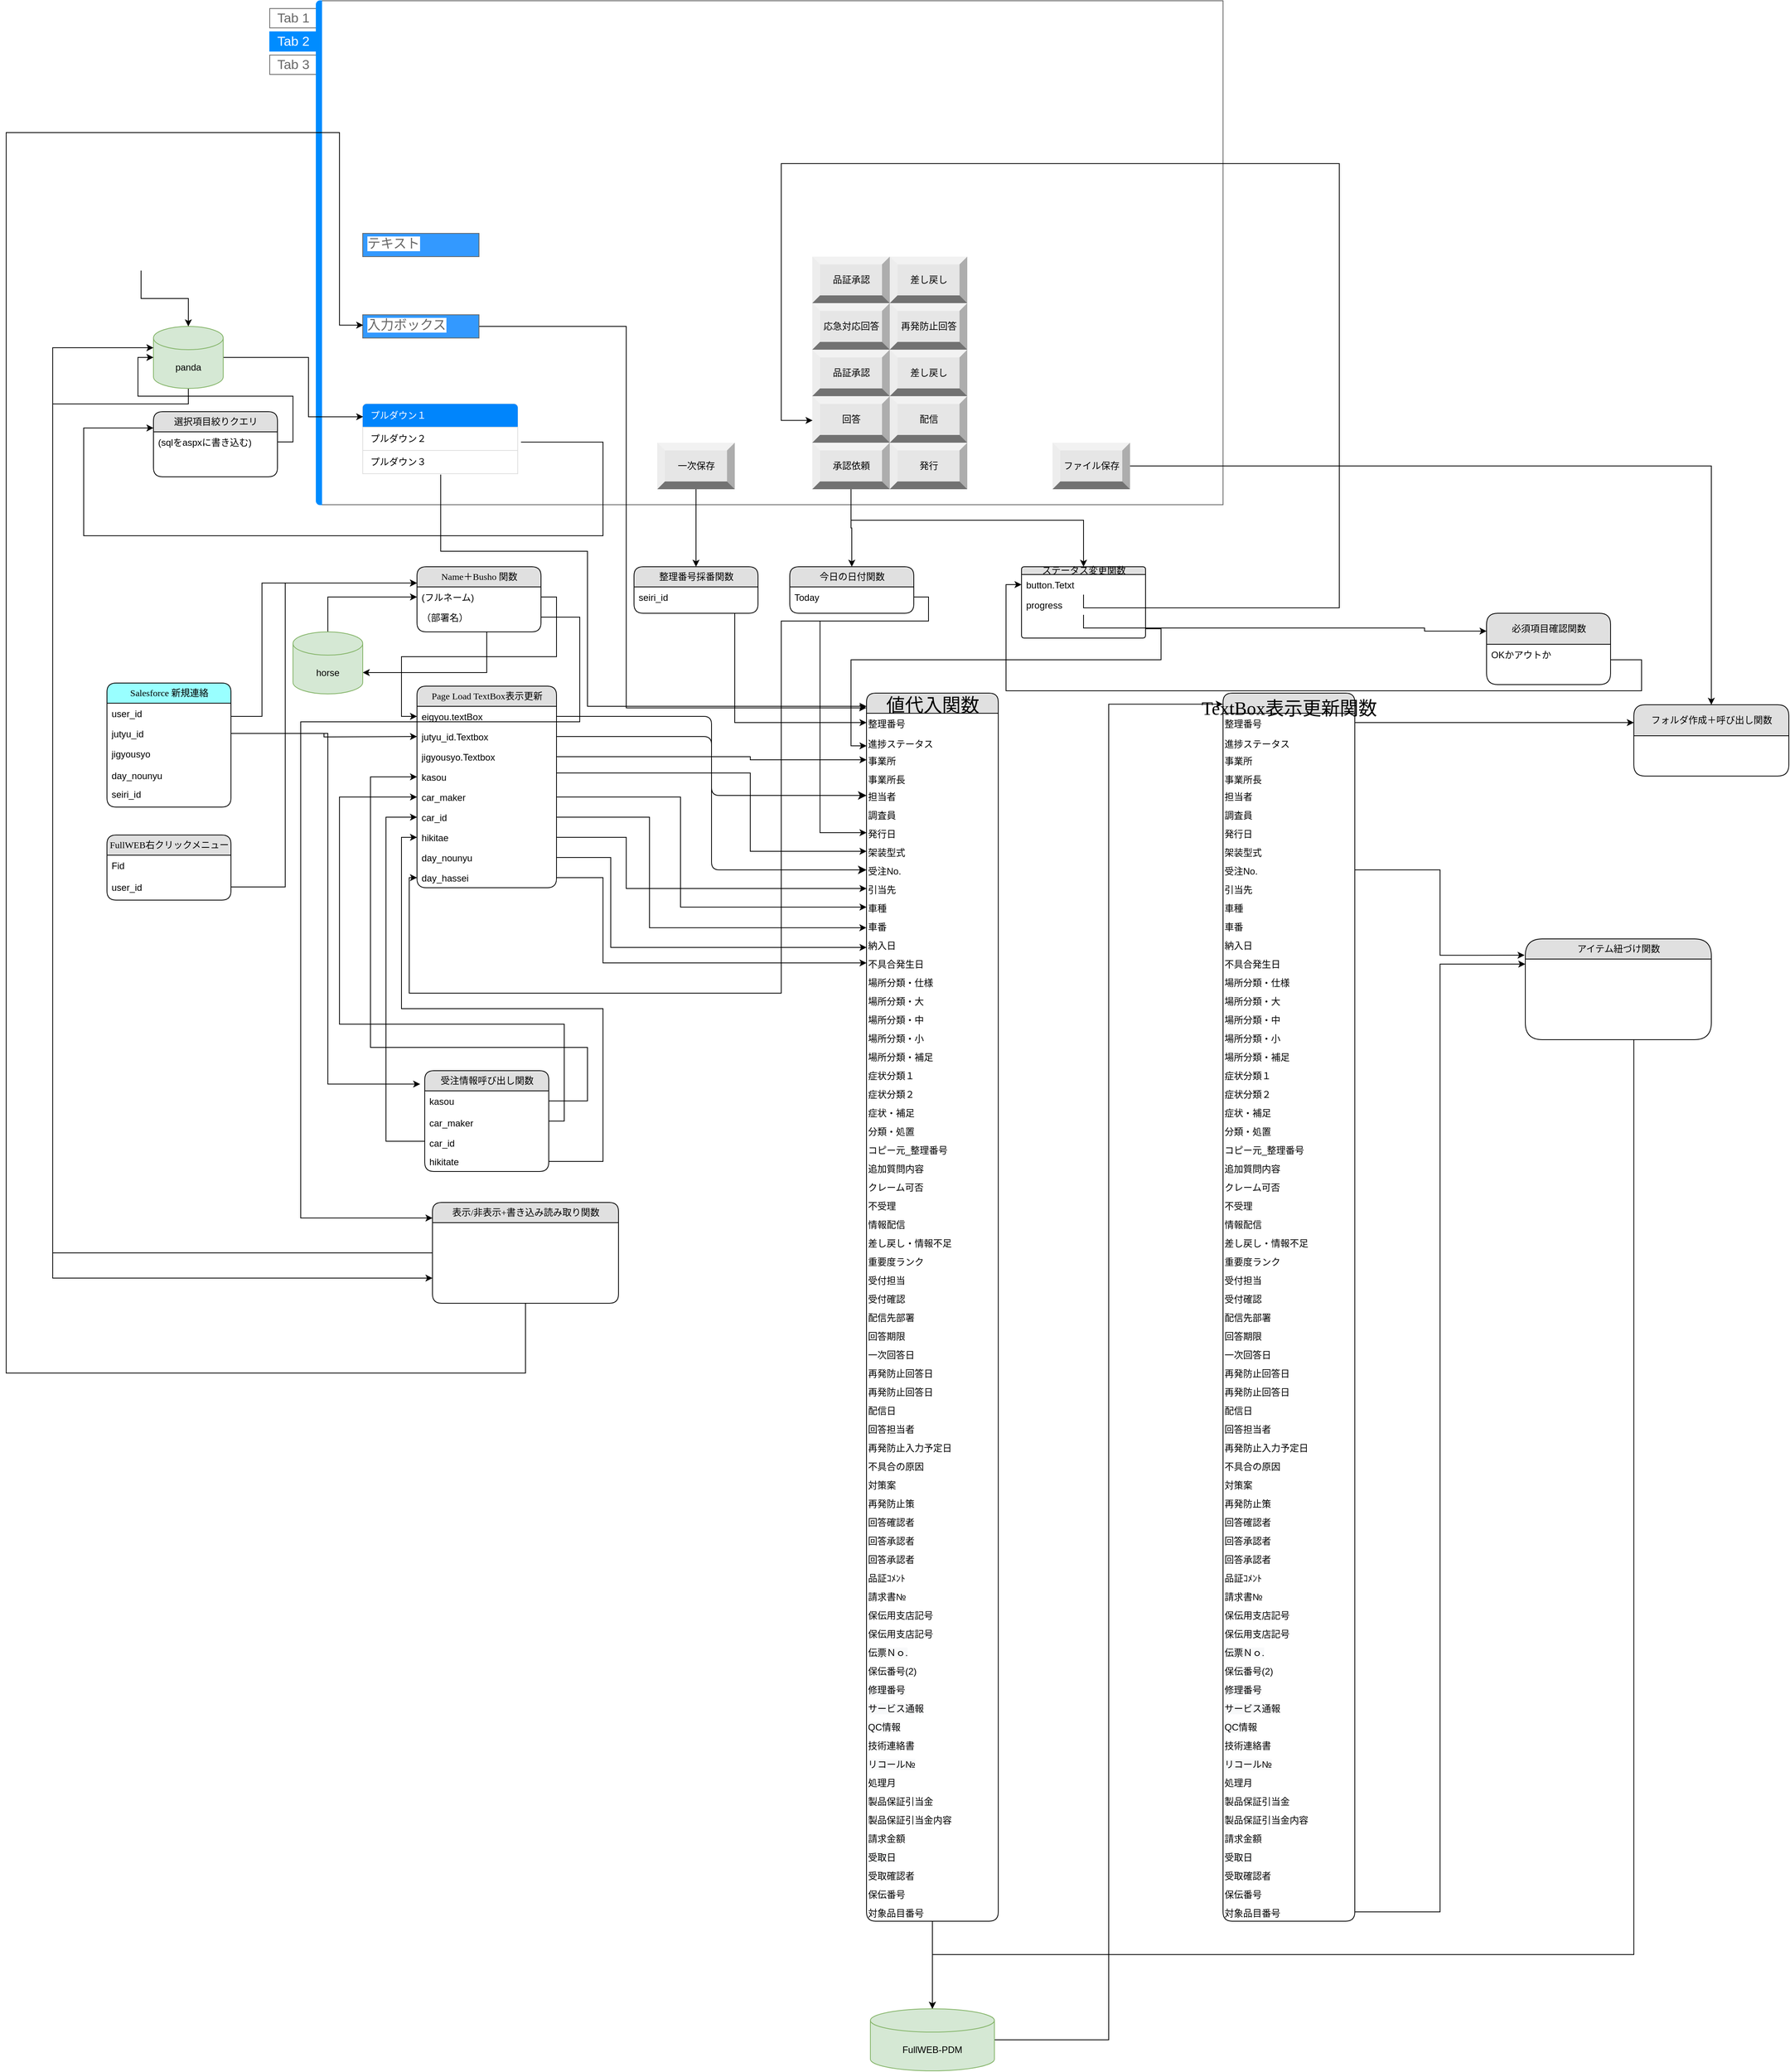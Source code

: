 <mxfile version="14.9.6" type="github">
  <diagram name="Page-1" id="5d7acffa-a066-3a61-03fe-96351882024d">
    <mxGraphModel dx="2995" dy="2745" grid="1" gridSize="10" guides="1" tooltips="1" connect="1" arrows="1" fold="1" page="1" pageScale="1" pageWidth="1100" pageHeight="850" background="#ffffff" math="0" shadow="0">
      <root>
        <mxCell id="0" />
        <mxCell id="1" parent="0" />
        <mxCell id="MuNjfW3-yukMuPoROdSI-131" value="" style="strokeWidth=1;shadow=0;dashed=0;align=center;html=1;shape=mxgraph.mockup.containers.marginRect2;rectMarginLeft=67;strokeColor=#666666;gradientColor=none;" vertex="1" parent="1">
          <mxGeometry x="370" y="-810" width="1230" height="650" as="geometry" />
        </mxCell>
        <mxCell id="MuNjfW3-yukMuPoROdSI-132" value="Tab 1" style="strokeColor=inherit;fillColor=inherit;gradientColor=inherit;strokeWidth=1;shadow=0;dashed=0;align=center;html=1;shape=mxgraph.mockup.containers.rrect;rSize=0;fontSize=17;fontColor=#666666;" vertex="1" parent="MuNjfW3-yukMuPoROdSI-131">
          <mxGeometry width="60" height="25" relative="1" as="geometry">
            <mxPoint y="10" as="offset" />
          </mxGeometry>
        </mxCell>
        <mxCell id="MuNjfW3-yukMuPoROdSI-133" value="Tab 2" style="strokeWidth=1;shadow=0;dashed=0;align=center;html=1;shape=mxgraph.mockup.containers.rrect;rSize=0;fontSize=17;fontColor=#ffffff;strokeColor=#008cff;fillColor=#008cff;" vertex="1" parent="MuNjfW3-yukMuPoROdSI-131">
          <mxGeometry width="60" height="25" relative="1" as="geometry">
            <mxPoint y="40" as="offset" />
          </mxGeometry>
        </mxCell>
        <mxCell id="MuNjfW3-yukMuPoROdSI-134" value="Tab 3" style="strokeColor=inherit;fillColor=inherit;gradientColor=inherit;strokeWidth=1;shadow=0;dashed=0;align=center;html=1;shape=mxgraph.mockup.containers.rrect;rSize=0;fontSize=17;fontColor=#666666;" vertex="1" parent="MuNjfW3-yukMuPoROdSI-131">
          <mxGeometry width="60" height="25" relative="1" as="geometry">
            <mxPoint y="70" as="offset" />
          </mxGeometry>
        </mxCell>
        <mxCell id="MuNjfW3-yukMuPoROdSI-135" value="" style="strokeWidth=1;shadow=0;dashed=0;align=center;html=1;shape=mxgraph.mockup.containers.leftButton;rSize=5;strokeColor=#008cff;fillColor=#008cff;resizeHeight=1;movable=0;deletable=0;" vertex="1" parent="MuNjfW3-yukMuPoROdSI-131">
          <mxGeometry width="7" height="650" relative="1" as="geometry">
            <mxPoint x="60" as="offset" />
          </mxGeometry>
        </mxCell>
        <mxCell id="MuNjfW3-yukMuPoROdSI-142" value="" style="html=1;shadow=0;dashed=0;shape=mxgraph.bootstrap.rrect;rSize=5;strokeColor=#DFDFDF;html=1;whiteSpace=wrap;fillColor=#FFFFFF;fontColor=#000000;" vertex="1" parent="MuNjfW3-yukMuPoROdSI-131">
          <mxGeometry x="120" y="520" width="200" height="90" as="geometry" />
        </mxCell>
        <mxCell id="MuNjfW3-yukMuPoROdSI-143" value="プルダウン１" style="html=1;shadow=0;dashed=0;shape=mxgraph.bootstrap.topButton;rSize=5;strokeColor=none;fillColor=#0085FC;fontColor=#ffffff;perimeter=none;whiteSpace=wrap;resizeWidth=1;align=left;spacing=10;" vertex="1" parent="MuNjfW3-yukMuPoROdSI-142">
          <mxGeometry width="200" height="30" relative="1" as="geometry" />
        </mxCell>
        <mxCell id="MuNjfW3-yukMuPoROdSI-144" value="プルダウン２" style="strokeColor=inherit;fillColor=inherit;gradientColor=inherit;fontColor=inherit;html=1;shadow=0;dashed=0;perimeter=none;whiteSpace=wrap;resizeWidth=1;align=left;spacing=10;" vertex="1" parent="MuNjfW3-yukMuPoROdSI-142">
          <mxGeometry width="200" height="30" relative="1" as="geometry">
            <mxPoint y="30" as="offset" />
          </mxGeometry>
        </mxCell>
        <mxCell id="MuNjfW3-yukMuPoROdSI-145" value="プルダウン３" style="strokeColor=inherit;fillColor=inherit;gradientColor=inherit;fontColor=inherit;html=1;shadow=0;dashed=0;perimeter=none;whiteSpace=wrap;resizeWidth=1;align=left;spacing=10;" vertex="1" parent="MuNjfW3-yukMuPoROdSI-142">
          <mxGeometry width="200" height="30" relative="1" as="geometry">
            <mxPoint y="60" as="offset" />
          </mxGeometry>
        </mxCell>
        <mxCell id="MuNjfW3-yukMuPoROdSI-114" value="ファイル保存" style="labelPosition=center;verticalLabelPosition=middle;align=center;html=1;shape=mxgraph.basic.shaded_button;dx=10;fillColor=#E6E6E6;strokeColor=none;" vertex="1" parent="MuNjfW3-yukMuPoROdSI-131">
          <mxGeometry x="1010" y="570" width="100" height="60" as="geometry" />
        </mxCell>
        <mxCell id="21ea969265ad0168-6" value="Salesforce 新規連絡" style="swimlane;html=1;fontStyle=0;childLayout=stackLayout;horizontal=1;startSize=26;horizontalStack=0;resizeParent=1;resizeLast=0;collapsible=1;marginBottom=0;swimlaneFillColor=#ffffff;align=center;rounded=1;shadow=0;comic=0;labelBackgroundColor=none;strokeWidth=1;fontFamily=Verdana;fontSize=12;fillColor=#99FFFF;" parent="1" vertex="1">
          <mxGeometry x="160" y="70" width="160" height="160" as="geometry">
            <mxRectangle x="160" y="74" width="150" height="26" as="alternateBounds" />
          </mxGeometry>
        </mxCell>
        <mxCell id="21ea969265ad0168-8" value="user_id" style="text;html=1;strokeColor=none;fillColor=none;spacingLeft=4;spacingRight=4;whiteSpace=wrap;overflow=hidden;rotatable=0;points=[[0,0.5],[1,0.5]];portConstraint=eastwest;" parent="21ea969265ad0168-6" vertex="1">
          <mxGeometry y="26" width="160" height="26" as="geometry" />
        </mxCell>
        <mxCell id="PpEa1YJVBQYr_3x_0rxC-11" value="jutyu_id" style="text;html=1;strokeColor=none;fillColor=none;spacingLeft=4;spacingRight=4;whiteSpace=wrap;overflow=hidden;rotatable=0;points=[[0,0.5],[1,0.5]];portConstraint=eastwest;" parent="21ea969265ad0168-6" vertex="1">
          <mxGeometry y="52" width="160" height="26" as="geometry" />
        </mxCell>
        <mxCell id="21ea969265ad0168-9" value="jigyousyo" style="text;html=1;strokeColor=none;fillColor=none;spacingLeft=4;spacingRight=4;whiteSpace=wrap;overflow=hidden;rotatable=0;points=[[0,0.5],[1,0.5]];portConstraint=eastwest;" parent="21ea969265ad0168-6" vertex="1">
          <mxGeometry y="78" width="160" height="26" as="geometry" />
        </mxCell>
        <mxCell id="PpEa1YJVBQYr_3x_0rxC-93" value="&lt;table style=&quot;border-collapse: collapse ; width: 124pt&quot; width=&quot;165&quot; cellspacing=&quot;0&quot; cellpadding=&quot;0&quot; border=&quot;0&quot;&gt;&lt;tbody&gt;&lt;tr style=&quot;height: 13.5pt&quot;&gt;&lt;td class=&quot;xl65&quot; style=&quot;height: 13.5pt ; width: 124pt&quot; width=&quot;165&quot; height=&quot;18&quot;&gt;day_nounyu&lt;/td&gt; &lt;/tr&gt;&lt;/tbody&gt;&lt;/table&gt;&lt;br&gt;&lt;br&gt;&lt;br&gt;&lt;br&gt;" style="text;html=1;strokeColor=none;fillColor=none;spacingLeft=4;spacingRight=4;whiteSpace=wrap;overflow=hidden;rotatable=0;points=[[0,0.5],[1,0.5]];portConstraint=eastwest;" parent="21ea969265ad0168-6" vertex="1">
          <mxGeometry y="104" width="160" height="26" as="geometry" />
        </mxCell>
        <mxCell id="MuNjfW3-yukMuPoROdSI-160" value="seiri_id&lt;br&gt;" style="text;html=1;strokeColor=none;fillColor=none;spacingLeft=4;spacingRight=4;whiteSpace=wrap;overflow=hidden;rotatable=0;points=[[0,0.5],[1,0.5]];portConstraint=eastwest;" vertex="1" parent="21ea969265ad0168-6">
          <mxGeometry y="130" width="160" height="26" as="geometry" />
        </mxCell>
        <mxCell id="21ea969265ad0168-10" value="Page Load TextBox表示更新" style="swimlane;html=1;fontStyle=0;childLayout=stackLayout;horizontal=1;startSize=26;fillColor=#e0e0e0;horizontalStack=0;resizeParent=1;resizeLast=0;collapsible=1;marginBottom=0;swimlaneFillColor=#ffffff;align=center;rounded=1;shadow=0;comic=0;labelBackgroundColor=none;strokeWidth=1;fontFamily=Verdana;fontSize=12" parent="1" vertex="1">
          <mxGeometry x="560" y="74" width="180" height="260" as="geometry" />
        </mxCell>
        <mxCell id="21ea969265ad0168-11" value="eigyou.textBox" style="text;html=1;strokeColor=none;fillColor=none;spacingLeft=4;spacingRight=4;whiteSpace=wrap;overflow=hidden;rotatable=0;points=[[0,0.5],[1,0.5]];portConstraint=eastwest;" parent="21ea969265ad0168-10" vertex="1">
          <mxGeometry y="26" width="180" height="26" as="geometry" />
        </mxCell>
        <mxCell id="21ea969265ad0168-12" value="jutyu_id.Textbox" style="text;html=1;strokeColor=none;fillColor=none;spacingLeft=4;spacingRight=4;whiteSpace=wrap;overflow=hidden;rotatable=0;points=[[0,0.5],[1,0.5]];portConstraint=eastwest;" parent="21ea969265ad0168-10" vertex="1">
          <mxGeometry y="52" width="180" height="26" as="geometry" />
        </mxCell>
        <mxCell id="21ea969265ad0168-52" value="jigyousyo.Textbox" style="text;html=1;strokeColor=none;fillColor=none;spacingLeft=4;spacingRight=4;whiteSpace=wrap;overflow=hidden;rotatable=0;points=[[0,0.5],[1,0.5]];portConstraint=eastwest;" parent="21ea969265ad0168-10" vertex="1">
          <mxGeometry y="78" width="180" height="26" as="geometry" />
        </mxCell>
        <mxCell id="PpEa1YJVBQYr_3x_0rxC-25" value="kasou" style="text;html=1;strokeColor=none;fillColor=none;spacingLeft=4;spacingRight=4;whiteSpace=wrap;overflow=hidden;rotatable=0;points=[[0,0.5],[1,0.5]];portConstraint=eastwest;" parent="21ea969265ad0168-10" vertex="1">
          <mxGeometry y="104" width="180" height="26" as="geometry" />
        </mxCell>
        <mxCell id="PpEa1YJVBQYr_3x_0rxC-26" value="car_maker" style="text;html=1;strokeColor=none;fillColor=none;spacingLeft=4;spacingRight=4;whiteSpace=wrap;overflow=hidden;rotatable=0;points=[[0,0.5],[1,0.5]];portConstraint=eastwest;" parent="21ea969265ad0168-10" vertex="1">
          <mxGeometry y="130" width="180" height="26" as="geometry" />
        </mxCell>
        <mxCell id="PpEa1YJVBQYr_3x_0rxC-74" value="car_id" style="text;html=1;strokeColor=none;fillColor=none;spacingLeft=4;spacingRight=4;whiteSpace=wrap;overflow=hidden;rotatable=0;points=[[0,0.5],[1,0.5]];portConstraint=eastwest;" parent="21ea969265ad0168-10" vertex="1">
          <mxGeometry y="156" width="180" height="26" as="geometry" />
        </mxCell>
        <mxCell id="PpEa1YJVBQYr_3x_0rxC-89" value="hikitae" style="text;html=1;strokeColor=none;fillColor=none;spacingLeft=4;spacingRight=4;whiteSpace=wrap;overflow=hidden;rotatable=0;points=[[0,0.5],[1,0.5]];portConstraint=eastwest;" parent="21ea969265ad0168-10" vertex="1">
          <mxGeometry y="182" width="180" height="26" as="geometry" />
        </mxCell>
        <mxCell id="PpEa1YJVBQYr_3x_0rxC-94" value="day_nounyu" style="text;html=1;strokeColor=none;fillColor=none;spacingLeft=4;spacingRight=4;whiteSpace=wrap;overflow=hidden;rotatable=0;points=[[0,0.5],[1,0.5]];portConstraint=eastwest;" parent="21ea969265ad0168-10" vertex="1">
          <mxGeometry y="208" width="180" height="26" as="geometry" />
        </mxCell>
        <mxCell id="PpEa1YJVBQYr_3x_0rxC-101" value="day_hassei" style="text;html=1;strokeColor=none;fillColor=none;spacingLeft=4;spacingRight=4;whiteSpace=wrap;overflow=hidden;rotatable=0;points=[[0,0.5],[1,0.5]];portConstraint=eastwest;" parent="21ea969265ad0168-10" vertex="1">
          <mxGeometry y="234" width="180" height="26" as="geometry" />
        </mxCell>
        <mxCell id="21ea969265ad0168-14" value="FullWEB右クリックメニュー" style="swimlane;html=1;fontStyle=0;childLayout=stackLayout;horizontal=1;startSize=26;fillColor=#e0e0e0;horizontalStack=0;resizeParent=1;resizeLast=0;collapsible=1;marginBottom=0;swimlaneFillColor=#ffffff;align=center;rounded=1;shadow=0;comic=0;labelBackgroundColor=none;strokeWidth=1;fontFamily=Verdana;fontSize=12" parent="1" vertex="1">
          <mxGeometry x="160" y="266" width="160" height="84" as="geometry" />
        </mxCell>
        <mxCell id="21ea969265ad0168-15" value="Fid" style="text;html=1;strokeColor=none;fillColor=none;spacingLeft=4;spacingRight=4;whiteSpace=wrap;overflow=hidden;rotatable=0;points=[[0,0.5],[1,0.5]];portConstraint=eastwest;" parent="21ea969265ad0168-14" vertex="1">
          <mxGeometry y="26" width="160" height="26" as="geometry" />
        </mxCell>
        <mxCell id="PpEa1YJVBQYr_3x_0rxC-21" style="edgeStyle=orthogonalEdgeStyle;rounded=0;orthogonalLoop=1;jettySize=auto;html=1;entryX=1;entryY=0;entryDx=0;entryDy=52.5;entryPerimeter=0;" parent="1" source="21ea969265ad0168-22" target="PpEa1YJVBQYr_3x_0rxC-17" edge="1">
          <mxGeometry relative="1" as="geometry">
            <Array as="points">
              <mxPoint x="650" y="57" />
            </Array>
          </mxGeometry>
        </mxCell>
        <mxCell id="21ea969265ad0168-22" value="Name＋Busho 関数" style="swimlane;html=1;fontStyle=0;childLayout=stackLayout;horizontal=1;startSize=26;fillColor=#e0e0e0;horizontalStack=0;resizeParent=1;resizeLast=0;collapsible=1;marginBottom=0;swimlaneFillColor=#ffffff;align=center;rounded=1;shadow=0;comic=0;labelBackgroundColor=none;strokeWidth=1;fontFamily=Verdana;fontSize=12" parent="1" vertex="1">
          <mxGeometry x="560" y="-80" width="160" height="84" as="geometry" />
        </mxCell>
        <mxCell id="21ea969265ad0168-23" value="(フルネーム)" style="text;html=1;strokeColor=none;fillColor=none;spacingLeft=4;spacingRight=4;whiteSpace=wrap;overflow=hidden;rotatable=0;points=[[0,0.5],[1,0.5]];portConstraint=eastwest;" parent="21ea969265ad0168-22" vertex="1">
          <mxGeometry y="26" width="160" height="26" as="geometry" />
        </mxCell>
        <mxCell id="MuNjfW3-yukMuPoROdSI-174" value="（部署名）" style="text;html=1;strokeColor=none;fillColor=none;spacingLeft=4;spacingRight=4;whiteSpace=wrap;overflow=hidden;rotatable=0;points=[[0,0.5],[1,0.5]];portConstraint=eastwest;" vertex="1" parent="21ea969265ad0168-22">
          <mxGeometry y="52" width="160" height="26" as="geometry" />
        </mxCell>
        <mxCell id="21ea969265ad0168-47" style="edgeStyle=orthogonalEdgeStyle;html=1;exitX=1;exitY=0.5;labelBackgroundColor=none;startFill=0;startSize=8;endFill=1;endSize=8;fontFamily=Verdana;fontSize=12;entryX=0;entryY=0.5;entryDx=0;entryDy=0;" parent="1" source="21ea969265ad0168-11" target="PpEa1YJVBQYr_3x_0rxC-38" edge="1">
          <mxGeometry relative="1" as="geometry">
            <mxPoint x="880" y="110" as="targetPoint" />
          </mxGeometry>
        </mxCell>
        <mxCell id="21ea969265ad0168-48" style="edgeStyle=orthogonalEdgeStyle;html=1;exitX=1;exitY=0.5;labelBackgroundColor=none;startFill=0;startSize=8;endFill=1;endSize=8;fontFamily=Verdana;fontSize=12;entryX=0;entryY=0.5;entryDx=0;entryDy=0;" parent="1" source="21ea969265ad0168-12" target="PpEa1YJVBQYr_3x_0rxC-42" edge="1">
          <mxGeometry relative="1" as="geometry">
            <mxPoint x="880" y="139" as="targetPoint" />
          </mxGeometry>
        </mxCell>
        <mxCell id="PpEa1YJVBQYr_3x_0rxC-3" style="edgeStyle=orthogonalEdgeStyle;rounded=0;orthogonalLoop=1;jettySize=auto;html=1;entryX=0;entryY=0.25;entryDx=0;entryDy=0;" parent="1" target="21ea969265ad0168-22" edge="1">
          <mxGeometry relative="1" as="geometry">
            <mxPoint x="320" y="113" as="sourcePoint" />
            <Array as="points">
              <mxPoint x="360" y="113" />
              <mxPoint x="360" y="-59" />
            </Array>
          </mxGeometry>
        </mxCell>
        <mxCell id="MuNjfW3-yukMuPoROdSI-173" style="edgeStyle=orthogonalEdgeStyle;rounded=0;orthogonalLoop=1;jettySize=auto;html=1;entryX=0;entryY=0.25;entryDx=0;entryDy=0;" edge="1" parent="1" source="PpEa1YJVBQYr_3x_0rxC-6" target="21ea969265ad0168-22">
          <mxGeometry relative="1" as="geometry">
            <Array as="points">
              <mxPoint x="390" y="333" />
              <mxPoint x="390" y="-59" />
            </Array>
          </mxGeometry>
        </mxCell>
        <mxCell id="PpEa1YJVBQYr_3x_0rxC-6" value="user_id" style="text;html=1;strokeColor=none;fillColor=none;spacingLeft=4;spacingRight=4;whiteSpace=wrap;overflow=hidden;rotatable=0;points=[[0,0.5],[1,0.5]];portConstraint=eastwest;" parent="1" vertex="1">
          <mxGeometry x="160" y="320" width="160" height="26" as="geometry" />
        </mxCell>
        <mxCell id="PpEa1YJVBQYr_3x_0rxC-9" style="edgeStyle=orthogonalEdgeStyle;rounded=0;orthogonalLoop=1;jettySize=auto;html=1;entryX=0;entryY=0.5;entryDx=0;entryDy=0;" parent="1" source="21ea969265ad0168-23" target="21ea969265ad0168-11" edge="1">
          <mxGeometry relative="1" as="geometry" />
        </mxCell>
        <mxCell id="PpEa1YJVBQYr_3x_0rxC-12" style="edgeStyle=orthogonalEdgeStyle;rounded=0;orthogonalLoop=1;jettySize=auto;html=1;" parent="1" source="PpEa1YJVBQYr_3x_0rxC-11" edge="1">
          <mxGeometry relative="1" as="geometry">
            <mxPoint x="560" y="139" as="targetPoint" />
          </mxGeometry>
        </mxCell>
        <mxCell id="MuNjfW3-yukMuPoROdSI-89" style="edgeStyle=orthogonalEdgeStyle;rounded=0;orthogonalLoop=1;jettySize=auto;html=1;entryX=0.5;entryY=0;entryDx=0;entryDy=0;entryPerimeter=0;" edge="1" parent="1" source="PpEa1YJVBQYr_3x_0rxC-14" target="PpEa1YJVBQYr_3x_0rxC-16">
          <mxGeometry relative="1" as="geometry" />
        </mxCell>
        <mxCell id="PpEa1YJVBQYr_3x_0rxC-14" value="&lt;p style=&quot;line-height: normal ; margin-top: 0pt ; margin-bottom: 0pt ; margin-left: 0in ; margin-right: 0in ; text-indent: 0in ; text-align: left ; direction: ltr ; unicode-bidi: embed ; word-break: normal&quot;&gt;&lt;span style=&quot;font-size: 18pt ; font-family: &amp;#34;ｍｓ ｐゴシック&amp;#34;&quot;&gt;値代入関数&lt;/span&gt;&lt;/p&gt;" style="swimlane;html=1;fontStyle=0;childLayout=stackLayout;horizontal=1;startSize=26;fillColor=#e0e0e0;horizontalStack=0;resizeParent=1;resizeLast=0;collapsible=1;marginBottom=0;swimlaneFillColor=#ffffff;align=center;rounded=1;shadow=0;comic=0;labelBackgroundColor=none;strokeWidth=1;fontFamily=Verdana;fontSize=12" parent="1" vertex="1">
          <mxGeometry x="1140" y="83" width="170" height="1584" as="geometry" />
        </mxCell>
        <mxCell id="PpEa1YJVBQYr_3x_0rxC-33" value="整理番号" style="text;whiteSpace=wrap;html=1;" parent="PpEa1YJVBQYr_3x_0rxC-14" vertex="1">
          <mxGeometry y="26" width="170" height="24" as="geometry" />
        </mxCell>
        <mxCell id="PpEa1YJVBQYr_3x_0rxC-106" value="&lt;table width=&quot;185&quot; cellspacing=&quot;0&quot; cellpadding=&quot;0&quot; border=&quot;0&quot;&gt;&lt;tbody&gt;&lt;tr&gt;&lt;td class=&quot;xl65&quot; style=&quot;height: 13.5pt ; width: 139pt&quot; width=&quot;185&quot; height=&quot;18&quot;&gt;進捗ステータス&lt;/td&gt;&lt;/tr&gt;&lt;/tbody&gt;&lt;/table&gt;" style="text;whiteSpace=wrap;html=1;" parent="PpEa1YJVBQYr_3x_0rxC-14" vertex="1">
          <mxGeometry y="50" width="170" height="24" as="geometry" />
        </mxCell>
        <mxCell id="PpEa1YJVBQYr_3x_0rxC-36" value="事業所" style="text;whiteSpace=wrap;html=1;" parent="PpEa1YJVBQYr_3x_0rxC-14" vertex="1">
          <mxGeometry y="74" width="170" height="24" as="geometry" />
        </mxCell>
        <mxCell id="PpEa1YJVBQYr_3x_0rxC-37" value="事業所長" style="text;whiteSpace=wrap;html=1;" parent="PpEa1YJVBQYr_3x_0rxC-14" vertex="1">
          <mxGeometry y="98" width="170" height="22" as="geometry" />
        </mxCell>
        <mxCell id="PpEa1YJVBQYr_3x_0rxC-38" value="担当者" style="text;whiteSpace=wrap;html=1;" parent="PpEa1YJVBQYr_3x_0rxC-14" vertex="1">
          <mxGeometry y="120" width="170" height="24" as="geometry" />
        </mxCell>
        <mxCell id="PpEa1YJVBQYr_3x_0rxC-39" value="調査員" style="text;whiteSpace=wrap;html=1;" parent="PpEa1YJVBQYr_3x_0rxC-14" vertex="1">
          <mxGeometry y="144" width="170" height="24" as="geometry" />
        </mxCell>
        <mxCell id="PpEa1YJVBQYr_3x_0rxC-40" value="発行日" style="text;whiteSpace=wrap;html=1;" parent="PpEa1YJVBQYr_3x_0rxC-14" vertex="1">
          <mxGeometry y="168" width="170" height="24" as="geometry" />
        </mxCell>
        <mxCell id="PpEa1YJVBQYr_3x_0rxC-41" value="架装型式" style="text;whiteSpace=wrap;html=1;" parent="PpEa1YJVBQYr_3x_0rxC-14" vertex="1">
          <mxGeometry y="192" width="170" height="24" as="geometry" />
        </mxCell>
        <mxCell id="PpEa1YJVBQYr_3x_0rxC-42" value="受注No." style="text;whiteSpace=wrap;html=1;" parent="PpEa1YJVBQYr_3x_0rxC-14" vertex="1">
          <mxGeometry y="216" width="170" height="24" as="geometry" />
        </mxCell>
        <mxCell id="PpEa1YJVBQYr_3x_0rxC-43" value="引当先" style="text;whiteSpace=wrap;html=1;" parent="PpEa1YJVBQYr_3x_0rxC-14" vertex="1">
          <mxGeometry y="240" width="170" height="24" as="geometry" />
        </mxCell>
        <mxCell id="PpEa1YJVBQYr_3x_0rxC-44" value="車種" style="text;whiteSpace=wrap;html=1;" parent="PpEa1YJVBQYr_3x_0rxC-14" vertex="1">
          <mxGeometry y="264" width="170" height="24" as="geometry" />
        </mxCell>
        <mxCell id="PpEa1YJVBQYr_3x_0rxC-45" value="車番" style="text;whiteSpace=wrap;html=1;" parent="PpEa1YJVBQYr_3x_0rxC-14" vertex="1">
          <mxGeometry y="288" width="170" height="24" as="geometry" />
        </mxCell>
        <mxCell id="PpEa1YJVBQYr_3x_0rxC-46" value="納入日" style="text;whiteSpace=wrap;html=1;" parent="PpEa1YJVBQYr_3x_0rxC-14" vertex="1">
          <mxGeometry y="312" width="170" height="24" as="geometry" />
        </mxCell>
        <mxCell id="PpEa1YJVBQYr_3x_0rxC-47" value="不具合発生日" style="text;whiteSpace=wrap;html=1;" parent="PpEa1YJVBQYr_3x_0rxC-14" vertex="1">
          <mxGeometry y="336" width="170" height="24" as="geometry" />
        </mxCell>
        <mxCell id="PpEa1YJVBQYr_3x_0rxC-48" value="場所分類・仕様" style="text;whiteSpace=wrap;html=1;" parent="PpEa1YJVBQYr_3x_0rxC-14" vertex="1">
          <mxGeometry y="360" width="170" height="24" as="geometry" />
        </mxCell>
        <mxCell id="PpEa1YJVBQYr_3x_0rxC-49" value="場所分類・大" style="text;whiteSpace=wrap;html=1;" parent="PpEa1YJVBQYr_3x_0rxC-14" vertex="1">
          <mxGeometry y="384" width="170" height="24" as="geometry" />
        </mxCell>
        <mxCell id="PpEa1YJVBQYr_3x_0rxC-50" value="場所分類・中" style="text;whiteSpace=wrap;html=1;" parent="PpEa1YJVBQYr_3x_0rxC-14" vertex="1">
          <mxGeometry y="408" width="170" height="24" as="geometry" />
        </mxCell>
        <mxCell id="PpEa1YJVBQYr_3x_0rxC-51" value="場所分類・小" style="text;whiteSpace=wrap;html=1;" parent="PpEa1YJVBQYr_3x_0rxC-14" vertex="1">
          <mxGeometry y="432" width="170" height="24" as="geometry" />
        </mxCell>
        <mxCell id="PpEa1YJVBQYr_3x_0rxC-52" value="場所分類・補足" style="text;whiteSpace=wrap;html=1;" parent="PpEa1YJVBQYr_3x_0rxC-14" vertex="1">
          <mxGeometry y="456" width="170" height="24" as="geometry" />
        </mxCell>
        <mxCell id="PpEa1YJVBQYr_3x_0rxC-53" value="症状分類１" style="text;whiteSpace=wrap;html=1;" parent="PpEa1YJVBQYr_3x_0rxC-14" vertex="1">
          <mxGeometry y="480" width="170" height="24" as="geometry" />
        </mxCell>
        <mxCell id="PpEa1YJVBQYr_3x_0rxC-54" value="症状分類２" style="text;whiteSpace=wrap;html=1;" parent="PpEa1YJVBQYr_3x_0rxC-14" vertex="1">
          <mxGeometry y="504" width="170" height="24" as="geometry" />
        </mxCell>
        <mxCell id="PpEa1YJVBQYr_3x_0rxC-55" value="症状・補足" style="text;whiteSpace=wrap;html=1;" parent="PpEa1YJVBQYr_3x_0rxC-14" vertex="1">
          <mxGeometry y="528" width="170" height="24" as="geometry" />
        </mxCell>
        <mxCell id="PpEa1YJVBQYr_3x_0rxC-56" value="分類・処置" style="text;whiteSpace=wrap;html=1;" parent="PpEa1YJVBQYr_3x_0rxC-14" vertex="1">
          <mxGeometry y="552" width="170" height="24" as="geometry" />
        </mxCell>
        <mxCell id="PpEa1YJVBQYr_3x_0rxC-57" value="コピー元_整理番号" style="text;whiteSpace=wrap;html=1;" parent="PpEa1YJVBQYr_3x_0rxC-14" vertex="1">
          <mxGeometry y="576" width="170" height="24" as="geometry" />
        </mxCell>
        <mxCell id="PpEa1YJVBQYr_3x_0rxC-58" value="追加質問内容" style="text;whiteSpace=wrap;html=1;" parent="PpEa1YJVBQYr_3x_0rxC-14" vertex="1">
          <mxGeometry y="600" width="170" height="24" as="geometry" />
        </mxCell>
        <mxCell id="PpEa1YJVBQYr_3x_0rxC-59" value="クレーム可否" style="text;whiteSpace=wrap;html=1;" parent="PpEa1YJVBQYr_3x_0rxC-14" vertex="1">
          <mxGeometry y="624" width="170" height="24" as="geometry" />
        </mxCell>
        <mxCell id="PpEa1YJVBQYr_3x_0rxC-113" value="不受理" style="text;whiteSpace=wrap;html=1;" parent="PpEa1YJVBQYr_3x_0rxC-14" vertex="1">
          <mxGeometry y="648" width="170" height="24" as="geometry" />
        </mxCell>
        <mxCell id="PpEa1YJVBQYr_3x_0rxC-114" value="情報配信" style="text;whiteSpace=wrap;html=1;" parent="PpEa1YJVBQYr_3x_0rxC-14" vertex="1">
          <mxGeometry y="672" width="170" height="24" as="geometry" />
        </mxCell>
        <mxCell id="PpEa1YJVBQYr_3x_0rxC-115" value="差し戻し・情報不足" style="text;whiteSpace=wrap;html=1;" parent="PpEa1YJVBQYr_3x_0rxC-14" vertex="1">
          <mxGeometry y="696" width="170" height="24" as="geometry" />
        </mxCell>
        <mxCell id="PpEa1YJVBQYr_3x_0rxC-116" value="重要度ランク" style="text;whiteSpace=wrap;html=1;" parent="PpEa1YJVBQYr_3x_0rxC-14" vertex="1">
          <mxGeometry y="720" width="170" height="24" as="geometry" />
        </mxCell>
        <mxCell id="PpEa1YJVBQYr_3x_0rxC-117" value="受付担当" style="text;whiteSpace=wrap;html=1;" parent="PpEa1YJVBQYr_3x_0rxC-14" vertex="1">
          <mxGeometry y="744" width="170" height="24" as="geometry" />
        </mxCell>
        <mxCell id="PpEa1YJVBQYr_3x_0rxC-118" value="受付確認" style="text;whiteSpace=wrap;html=1;" parent="PpEa1YJVBQYr_3x_0rxC-14" vertex="1">
          <mxGeometry y="768" width="170" height="24" as="geometry" />
        </mxCell>
        <mxCell id="PpEa1YJVBQYr_3x_0rxC-119" value="配信先部署" style="text;whiteSpace=wrap;html=1;" parent="PpEa1YJVBQYr_3x_0rxC-14" vertex="1">
          <mxGeometry y="792" width="170" height="24" as="geometry" />
        </mxCell>
        <mxCell id="PpEa1YJVBQYr_3x_0rxC-120" value="回答期限" style="text;whiteSpace=wrap;html=1;" parent="PpEa1YJVBQYr_3x_0rxC-14" vertex="1">
          <mxGeometry y="816" width="170" height="24" as="geometry" />
        </mxCell>
        <mxCell id="PpEa1YJVBQYr_3x_0rxC-121" value="一次回答日" style="text;whiteSpace=wrap;html=1;" parent="PpEa1YJVBQYr_3x_0rxC-14" vertex="1">
          <mxGeometry y="840" width="170" height="24" as="geometry" />
        </mxCell>
        <mxCell id="PpEa1YJVBQYr_3x_0rxC-122" value="再発防止回答日" style="text;whiteSpace=wrap;html=1;" parent="PpEa1YJVBQYr_3x_0rxC-14" vertex="1">
          <mxGeometry y="864" width="170" height="24" as="geometry" />
        </mxCell>
        <mxCell id="PpEa1YJVBQYr_3x_0rxC-123" value="再発防止回答日" style="text;whiteSpace=wrap;html=1;" parent="PpEa1YJVBQYr_3x_0rxC-14" vertex="1">
          <mxGeometry y="888" width="170" height="24" as="geometry" />
        </mxCell>
        <mxCell id="PpEa1YJVBQYr_3x_0rxC-124" value="配信日" style="text;whiteSpace=wrap;html=1;" parent="PpEa1YJVBQYr_3x_0rxC-14" vertex="1">
          <mxGeometry y="912" width="170" height="24" as="geometry" />
        </mxCell>
        <mxCell id="PpEa1YJVBQYr_3x_0rxC-125" value="回答担当者" style="text;whiteSpace=wrap;html=1;" parent="PpEa1YJVBQYr_3x_0rxC-14" vertex="1">
          <mxGeometry y="936" width="170" height="24" as="geometry" />
        </mxCell>
        <mxCell id="PpEa1YJVBQYr_3x_0rxC-126" value="再発防止入力予定日" style="text;whiteSpace=wrap;html=1;" parent="PpEa1YJVBQYr_3x_0rxC-14" vertex="1">
          <mxGeometry y="960" width="170" height="24" as="geometry" />
        </mxCell>
        <mxCell id="PpEa1YJVBQYr_3x_0rxC-127" value="不具合の原因" style="text;whiteSpace=wrap;html=1;" parent="PpEa1YJVBQYr_3x_0rxC-14" vertex="1">
          <mxGeometry y="984" width="170" height="24" as="geometry" />
        </mxCell>
        <mxCell id="PpEa1YJVBQYr_3x_0rxC-128" value="対策案" style="text;whiteSpace=wrap;html=1;" parent="PpEa1YJVBQYr_3x_0rxC-14" vertex="1">
          <mxGeometry y="1008" width="170" height="24" as="geometry" />
        </mxCell>
        <mxCell id="PpEa1YJVBQYr_3x_0rxC-129" value="再発防止策" style="text;whiteSpace=wrap;html=1;" parent="PpEa1YJVBQYr_3x_0rxC-14" vertex="1">
          <mxGeometry y="1032" width="170" height="24" as="geometry" />
        </mxCell>
        <mxCell id="PpEa1YJVBQYr_3x_0rxC-130" value="回答確認者" style="text;whiteSpace=wrap;html=1;" parent="PpEa1YJVBQYr_3x_0rxC-14" vertex="1">
          <mxGeometry y="1056" width="170" height="24" as="geometry" />
        </mxCell>
        <mxCell id="PpEa1YJVBQYr_3x_0rxC-131" value="回答承認者" style="text;whiteSpace=wrap;html=1;" parent="PpEa1YJVBQYr_3x_0rxC-14" vertex="1">
          <mxGeometry y="1080" width="170" height="24" as="geometry" />
        </mxCell>
        <mxCell id="MuNjfW3-yukMuPoROdSI-2" value="回答承認者" style="text;whiteSpace=wrap;html=1;" vertex="1" parent="PpEa1YJVBQYr_3x_0rxC-14">
          <mxGeometry y="1104" width="170" height="24" as="geometry" />
        </mxCell>
        <mxCell id="MuNjfW3-yukMuPoROdSI-3" value="品証ｺﾒﾝﾄ" style="text;whiteSpace=wrap;html=1;" vertex="1" parent="PpEa1YJVBQYr_3x_0rxC-14">
          <mxGeometry y="1128" width="170" height="24" as="geometry" />
        </mxCell>
        <mxCell id="MuNjfW3-yukMuPoROdSI-4" value="請求書№" style="text;whiteSpace=wrap;html=1;" vertex="1" parent="PpEa1YJVBQYr_3x_0rxC-14">
          <mxGeometry y="1152" width="170" height="24" as="geometry" />
        </mxCell>
        <mxCell id="MuNjfW3-yukMuPoROdSI-5" value="保伝用支店記号" style="text;whiteSpace=wrap;html=1;" vertex="1" parent="PpEa1YJVBQYr_3x_0rxC-14">
          <mxGeometry y="1176" width="170" height="24" as="geometry" />
        </mxCell>
        <mxCell id="MuNjfW3-yukMuPoROdSI-6" value="保伝用支店記号" style="text;whiteSpace=wrap;html=1;" vertex="1" parent="PpEa1YJVBQYr_3x_0rxC-14">
          <mxGeometry y="1200" width="170" height="24" as="geometry" />
        </mxCell>
        <mxCell id="MuNjfW3-yukMuPoROdSI-7" value="&lt;span style=&quot;color: rgb(0 , 0 , 0) ; font-family: &amp;#34;helvetica&amp;#34; ; font-size: 12px ; font-style: normal ; font-weight: 400 ; letter-spacing: normal ; text-align: left ; text-indent: 0px ; text-transform: none ; word-spacing: 0px ; background-color: rgb(248 , 249 , 250) ; display: inline ; float: none&quot;&gt;伝票Ｎｏ.&lt;/span&gt;&lt;br&gt;" style="text;whiteSpace=wrap;html=1;" vertex="1" parent="PpEa1YJVBQYr_3x_0rxC-14">
          <mxGeometry y="1224" width="170" height="24" as="geometry" />
        </mxCell>
        <mxCell id="MuNjfW3-yukMuPoROdSI-9" value="保伝番号(2)" style="text;whiteSpace=wrap;html=1;" vertex="1" parent="PpEa1YJVBQYr_3x_0rxC-14">
          <mxGeometry y="1248" width="170" height="24" as="geometry" />
        </mxCell>
        <mxCell id="MuNjfW3-yukMuPoROdSI-10" value="&lt;span style=&quot;color: rgb(0 , 0 , 0) ; font-family: &amp;#34;helvetica&amp;#34; ; font-size: 12px ; font-style: normal ; font-weight: 400 ; letter-spacing: normal ; text-align: left ; text-indent: 0px ; text-transform: none ; word-spacing: 0px ; background-color: rgb(248 , 249 , 250) ; display: inline ; float: none&quot;&gt;修理番号&lt;/span&gt;&lt;br style=&quot;color: rgb(0 , 0 , 0) ; font-family: &amp;#34;helvetica&amp;#34; ; font-size: 12px ; font-style: normal ; font-weight: 400 ; letter-spacing: normal ; text-align: left ; text-indent: 0px ; text-transform: none ; word-spacing: 0px ; background-color: rgb(248 , 249 , 250)&quot;&gt;&lt;br&gt;" style="text;whiteSpace=wrap;html=1;" vertex="1" parent="PpEa1YJVBQYr_3x_0rxC-14">
          <mxGeometry y="1272" width="170" height="24" as="geometry" />
        </mxCell>
        <mxCell id="MuNjfW3-yukMuPoROdSI-11" value="&lt;span style=&quot;color: rgb(0 , 0 , 0) ; font-family: &amp;#34;helvetica&amp;#34; ; font-size: 12px ; font-style: normal ; font-weight: 400 ; letter-spacing: normal ; text-align: left ; text-indent: 0px ; text-transform: none ; word-spacing: 0px ; background-color: rgb(248 , 249 , 250) ; display: inline ; float: none&quot;&gt;サービス通報&lt;/span&gt;&lt;br&gt;" style="text;whiteSpace=wrap;html=1;" vertex="1" parent="PpEa1YJVBQYr_3x_0rxC-14">
          <mxGeometry y="1296" width="170" height="24" as="geometry" />
        </mxCell>
        <mxCell id="MuNjfW3-yukMuPoROdSI-13" value="&lt;span style=&quot;color: rgb(0 , 0 , 0) ; font-family: &amp;#34;helvetica&amp;#34; ; font-size: 12px ; font-style: normal ; font-weight: 400 ; letter-spacing: normal ; text-align: left ; text-indent: 0px ; text-transform: none ; word-spacing: 0px ; background-color: rgb(248 , 249 , 250) ; display: inline ; float: none&quot;&gt;QC情報&lt;/span&gt;&lt;br&gt;" style="text;whiteSpace=wrap;html=1;" vertex="1" parent="PpEa1YJVBQYr_3x_0rxC-14">
          <mxGeometry y="1320" width="170" height="24" as="geometry" />
        </mxCell>
        <mxCell id="MuNjfW3-yukMuPoROdSI-14" value="技術連絡書" style="text;whiteSpace=wrap;html=1;" vertex="1" parent="PpEa1YJVBQYr_3x_0rxC-14">
          <mxGeometry y="1344" width="170" height="24" as="geometry" />
        </mxCell>
        <mxCell id="MuNjfW3-yukMuPoROdSI-15" value="&lt;span style=&quot;color: rgb(0 , 0 , 0) ; font-family: &amp;#34;helvetica&amp;#34; ; font-size: 12px ; font-style: normal ; font-weight: 400 ; letter-spacing: normal ; text-align: left ; text-indent: 0px ; text-transform: none ; word-spacing: 0px ; background-color: rgb(248 , 249 , 250) ; display: inline ; float: none&quot;&gt;リコール№&lt;/span&gt;&lt;br style=&quot;color: rgb(0 , 0 , 0) ; font-family: &amp;#34;helvetica&amp;#34; ; font-size: 12px ; font-style: normal ; font-weight: 400 ; letter-spacing: normal ; text-align: left ; text-indent: 0px ; text-transform: none ; word-spacing: 0px ; background-color: rgb(248 , 249 , 250)&quot;&gt;&lt;br&gt;" style="text;whiteSpace=wrap;html=1;" vertex="1" parent="PpEa1YJVBQYr_3x_0rxC-14">
          <mxGeometry y="1368" width="170" height="24" as="geometry" />
        </mxCell>
        <mxCell id="MuNjfW3-yukMuPoROdSI-16" value="処理月" style="text;whiteSpace=wrap;html=1;" vertex="1" parent="PpEa1YJVBQYr_3x_0rxC-14">
          <mxGeometry y="1392" width="170" height="24" as="geometry" />
        </mxCell>
        <mxCell id="MuNjfW3-yukMuPoROdSI-17" value="製品保証引当金" style="text;whiteSpace=wrap;html=1;" vertex="1" parent="PpEa1YJVBQYr_3x_0rxC-14">
          <mxGeometry y="1416" width="170" height="24" as="geometry" />
        </mxCell>
        <mxCell id="MuNjfW3-yukMuPoROdSI-18" value="製品保証引当金内容" style="text;whiteSpace=wrap;html=1;" vertex="1" parent="PpEa1YJVBQYr_3x_0rxC-14">
          <mxGeometry y="1440" width="170" height="24" as="geometry" />
        </mxCell>
        <mxCell id="MuNjfW3-yukMuPoROdSI-19" value="請求金額" style="text;whiteSpace=wrap;html=1;" vertex="1" parent="PpEa1YJVBQYr_3x_0rxC-14">
          <mxGeometry y="1464" width="170" height="24" as="geometry" />
        </mxCell>
        <mxCell id="MuNjfW3-yukMuPoROdSI-20" value="&lt;span style=&quot;color: rgb(0 , 0 , 0) ; font-family: &amp;#34;helvetica&amp;#34; ; font-size: 12px ; font-style: normal ; font-weight: 400 ; letter-spacing: normal ; text-align: left ; text-indent: 0px ; text-transform: none ; word-spacing: 0px ; background-color: rgb(248 , 249 , 250) ; display: inline ; float: none&quot;&gt;受取日&lt;/span&gt;&lt;br style=&quot;color: rgb(0 , 0 , 0) ; font-family: &amp;#34;helvetica&amp;#34; ; font-size: 12px ; font-style: normal ; font-weight: 400 ; letter-spacing: normal ; text-align: left ; text-indent: 0px ; text-transform: none ; word-spacing: 0px ; background-color: rgb(248 , 249 , 250)&quot;&gt;&lt;br&gt;" style="text;whiteSpace=wrap;html=1;" vertex="1" parent="PpEa1YJVBQYr_3x_0rxC-14">
          <mxGeometry y="1488" width="170" height="24" as="geometry" />
        </mxCell>
        <mxCell id="MuNjfW3-yukMuPoROdSI-21" value="受取確認者" style="text;whiteSpace=wrap;html=1;" vertex="1" parent="PpEa1YJVBQYr_3x_0rxC-14">
          <mxGeometry y="1512" width="170" height="24" as="geometry" />
        </mxCell>
        <mxCell id="MuNjfW3-yukMuPoROdSI-22" value="保伝番号" style="text;whiteSpace=wrap;html=1;" vertex="1" parent="PpEa1YJVBQYr_3x_0rxC-14">
          <mxGeometry y="1536" width="170" height="24" as="geometry" />
        </mxCell>
        <mxCell id="MuNjfW3-yukMuPoROdSI-182" value="対象品目番号" style="text;whiteSpace=wrap;html=1;" vertex="1" parent="PpEa1YJVBQYr_3x_0rxC-14">
          <mxGeometry y="1560" width="170" height="24" as="geometry" />
        </mxCell>
        <mxCell id="MuNjfW3-yukMuPoROdSI-90" style="edgeStyle=orthogonalEdgeStyle;rounded=0;orthogonalLoop=1;jettySize=auto;html=1;entryX=-0.002;entryY=0.009;entryDx=0;entryDy=0;entryPerimeter=0;" edge="1" parent="1" source="PpEa1YJVBQYr_3x_0rxC-16" target="MuNjfW3-yukMuPoROdSI-23">
          <mxGeometry relative="1" as="geometry" />
        </mxCell>
        <mxCell id="PpEa1YJVBQYr_3x_0rxC-16" value="FullWEB-PDM" style="shape=cylinder3;whiteSpace=wrap;html=1;boundedLbl=1;backgroundOutline=1;size=15;fillColor=#d5e8d4;strokeColor=#82b366;" parent="1" vertex="1">
          <mxGeometry x="1145" y="1780" width="160" height="80" as="geometry" />
        </mxCell>
        <mxCell id="PpEa1YJVBQYr_3x_0rxC-22" style="edgeStyle=orthogonalEdgeStyle;rounded=0;orthogonalLoop=1;jettySize=auto;html=1;entryX=0;entryY=0.5;entryDx=0;entryDy=0;" parent="1" source="PpEa1YJVBQYr_3x_0rxC-17" target="21ea969265ad0168-23" edge="1">
          <mxGeometry relative="1" as="geometry" />
        </mxCell>
        <mxCell id="PpEa1YJVBQYr_3x_0rxC-17" value="horse" style="shape=cylinder3;whiteSpace=wrap;html=1;boundedLbl=1;backgroundOutline=1;size=15;fillColor=#d5e8d4;strokeColor=#82b366;" parent="1" vertex="1">
          <mxGeometry x="400" y="4" width="90" height="80" as="geometry" />
        </mxCell>
        <mxCell id="PpEa1YJVBQYr_3x_0rxC-70" style="edgeStyle=orthogonalEdgeStyle;rounded=0;orthogonalLoop=1;jettySize=auto;html=1;entryX=0.5;entryY=0;entryDx=0;entryDy=0;" parent="1" source="PpEa1YJVBQYr_3x_0rxC-24" target="PpEa1YJVBQYr_3x_0rxC-63" edge="1">
          <mxGeometry relative="1" as="geometry" />
        </mxCell>
        <mxCell id="PpEa1YJVBQYr_3x_0rxC-24" value="一次保存" style="labelPosition=center;verticalLabelPosition=middle;align=center;html=1;shape=mxgraph.basic.shaded_button;dx=10;fillColor=#E6E6E6;strokeColor=none;" parent="1" vertex="1">
          <mxGeometry x="870" y="-240" width="100" height="60" as="geometry" />
        </mxCell>
        <mxCell id="PpEa1YJVBQYr_3x_0rxC-28" value="受注情報呼び出し関数" style="swimlane;html=1;fontStyle=0;childLayout=stackLayout;horizontal=1;startSize=26;fillColor=#e0e0e0;horizontalStack=0;resizeParent=1;resizeLast=0;collapsible=1;marginBottom=0;swimlaneFillColor=#ffffff;align=center;rounded=1;shadow=0;comic=0;labelBackgroundColor=none;strokeWidth=1;fontFamily=Verdana;fontSize=12" parent="1" vertex="1">
          <mxGeometry x="570" y="570" width="160" height="130" as="geometry" />
        </mxCell>
        <mxCell id="PpEa1YJVBQYr_3x_0rxC-29" value="kasou" style="text;html=1;strokeColor=none;fillColor=none;spacingLeft=4;spacingRight=4;whiteSpace=wrap;overflow=hidden;rotatable=0;points=[[0,0.5],[1,0.5]];portConstraint=eastwest;" parent="PpEa1YJVBQYr_3x_0rxC-28" vertex="1">
          <mxGeometry y="26" width="160" height="26" as="geometry" />
        </mxCell>
        <mxCell id="PpEa1YJVBQYr_3x_0rxC-65" value="&lt;table width=&quot;165&quot; cellspacing=&quot;0&quot; cellpadding=&quot;0&quot; border=&quot;0&quot;&gt;&lt;tbody&gt;&lt;tr&gt;&lt;td class=&quot;xl65&quot; style=&quot;height: 13.5pt ; width: 124pt&quot; width=&quot;165&quot; height=&quot;18&quot;&gt;car_maker&lt;/td&gt;&lt;/tr&gt;&lt;/tbody&gt;&lt;/table&gt;" style="text;html=1;strokeColor=none;fillColor=none;spacingLeft=4;spacingRight=4;whiteSpace=wrap;overflow=hidden;rotatable=0;points=[[0,0.5],[1,0.5]];portConstraint=eastwest;" parent="PpEa1YJVBQYr_3x_0rxC-28" vertex="1">
          <mxGeometry y="52" width="160" height="26" as="geometry" />
        </mxCell>
        <mxCell id="PpEa1YJVBQYr_3x_0rxC-66" value="&lt;table style=&quot;border-collapse: collapse ; width: 124pt&quot; width=&quot;165&quot; cellspacing=&quot;0&quot; cellpadding=&quot;0&quot; border=&quot;0&quot;&gt;&lt;tbody&gt;&lt;tr style=&quot;height: 13.5pt&quot;&gt;&lt;td class=&quot;xl65&quot; style=&quot;height: 13.5pt ; width: 124pt&quot; width=&quot;165&quot; height=&quot;18&quot;&gt;car_id&lt;/td&gt; &lt;/tr&gt;&lt;/tbody&gt;&lt;/table&gt;&lt;br&gt;&lt;br&gt;&lt;br&gt;&lt;br&gt;" style="text;html=1;strokeColor=none;fillColor=none;spacingLeft=4;spacingRight=4;whiteSpace=wrap;overflow=hidden;rotatable=0;points=[[0,0.5],[1,0.5]];portConstraint=eastwest;" parent="PpEa1YJVBQYr_3x_0rxC-28" vertex="1">
          <mxGeometry y="78" width="160" height="26" as="geometry" />
        </mxCell>
        <mxCell id="PpEa1YJVBQYr_3x_0rxC-86" value="hikitate" style="text;html=1;strokeColor=none;fillColor=none;spacingLeft=4;spacingRight=4;whiteSpace=wrap;overflow=hidden;rotatable=0;points=[[0,0.5],[1,0.5]];portConstraint=eastwest;" parent="PpEa1YJVBQYr_3x_0rxC-28" vertex="1">
          <mxGeometry y="104" width="160" height="26" as="geometry" />
        </mxCell>
        <mxCell id="PpEa1YJVBQYr_3x_0rxC-30" style="edgeStyle=orthogonalEdgeStyle;rounded=0;orthogonalLoop=1;jettySize=auto;html=1;entryX=-0.037;entryY=-0.335;entryDx=0;entryDy=0;entryPerimeter=0;" parent="1" source="PpEa1YJVBQYr_3x_0rxC-11" target="PpEa1YJVBQYr_3x_0rxC-29" edge="1">
          <mxGeometry relative="1" as="geometry" />
        </mxCell>
        <mxCell id="PpEa1YJVBQYr_3x_0rxC-60" style="edgeStyle=orthogonalEdgeStyle;rounded=0;orthogonalLoop=1;jettySize=auto;html=1;entryX=0;entryY=0.5;entryDx=0;entryDy=0;" parent="1" source="21ea969265ad0168-52" target="PpEa1YJVBQYr_3x_0rxC-36" edge="1">
          <mxGeometry relative="1" as="geometry">
            <Array as="points">
              <mxPoint x="990" y="165" />
              <mxPoint x="990" y="169" />
            </Array>
          </mxGeometry>
        </mxCell>
        <mxCell id="PpEa1YJVBQYr_3x_0rxC-71" style="edgeStyle=orthogonalEdgeStyle;rounded=0;orthogonalLoop=1;jettySize=auto;html=1;entryX=0;entryY=0.5;entryDx=0;entryDy=0;" parent="1" source="PpEa1YJVBQYr_3x_0rxC-63" target="PpEa1YJVBQYr_3x_0rxC-33" edge="1">
          <mxGeometry relative="1" as="geometry">
            <Array as="points">
              <mxPoint x="970" y="121" />
            </Array>
          </mxGeometry>
        </mxCell>
        <mxCell id="PpEa1YJVBQYr_3x_0rxC-63" value="整理番号採番関数" style="swimlane;html=1;fontStyle=0;childLayout=stackLayout;horizontal=1;startSize=26;fillColor=#e0e0e0;horizontalStack=0;resizeParent=1;resizeLast=0;collapsible=1;marginBottom=0;swimlaneFillColor=#ffffff;align=center;rounded=1;shadow=0;comic=0;labelBackgroundColor=none;strokeWidth=1;fontFamily=Verdana;fontSize=12" parent="1" vertex="1">
          <mxGeometry x="840" y="-80" width="160" height="60" as="geometry" />
        </mxCell>
        <mxCell id="PpEa1YJVBQYr_3x_0rxC-64" value="seiri_id" style="text;html=1;strokeColor=none;fillColor=none;spacingLeft=4;spacingRight=4;whiteSpace=wrap;overflow=hidden;rotatable=0;points=[[0,0.5],[1,0.5]];portConstraint=eastwest;" parent="PpEa1YJVBQYr_3x_0rxC-63" vertex="1">
          <mxGeometry y="26" width="160" height="26" as="geometry" />
        </mxCell>
        <mxCell id="PpEa1YJVBQYr_3x_0rxC-67" style="edgeStyle=orthogonalEdgeStyle;rounded=0;orthogonalLoop=1;jettySize=auto;html=1;entryX=0;entryY=0.5;entryDx=0;entryDy=0;exitX=1;exitY=0.5;exitDx=0;exitDy=0;" parent="1" source="PpEa1YJVBQYr_3x_0rxC-29" target="PpEa1YJVBQYr_3x_0rxC-25" edge="1">
          <mxGeometry relative="1" as="geometry">
            <mxPoint x="850" y="399" as="sourcePoint" />
            <Array as="points">
              <mxPoint x="780" y="609" />
              <mxPoint x="780" y="540" />
              <mxPoint x="500" y="540" />
              <mxPoint x="500" y="191" />
            </Array>
          </mxGeometry>
        </mxCell>
        <mxCell id="PpEa1YJVBQYr_3x_0rxC-76" style="edgeStyle=orthogonalEdgeStyle;rounded=0;orthogonalLoop=1;jettySize=auto;html=1;entryX=0;entryY=0.5;entryDx=0;entryDy=0;exitX=1;exitY=0.5;exitDx=0;exitDy=0;" parent="1" source="PpEa1YJVBQYr_3x_0rxC-65" target="PpEa1YJVBQYr_3x_0rxC-26" edge="1">
          <mxGeometry relative="1" as="geometry">
            <Array as="points">
              <mxPoint x="750" y="635" />
              <mxPoint x="750" y="510" />
              <mxPoint x="460" y="510" />
              <mxPoint x="460" y="217" />
            </Array>
          </mxGeometry>
        </mxCell>
        <mxCell id="PpEa1YJVBQYr_3x_0rxC-81" style="edgeStyle=orthogonalEdgeStyle;rounded=0;orthogonalLoop=1;jettySize=auto;html=1;" parent="1" source="PpEa1YJVBQYr_3x_0rxC-78" target="PpEa1YJVBQYr_3x_0rxC-79" edge="1">
          <mxGeometry relative="1" as="geometry" />
        </mxCell>
        <mxCell id="MuNjfW3-yukMuPoROdSI-93" style="edgeStyle=orthogonalEdgeStyle;rounded=0;orthogonalLoop=1;jettySize=auto;html=1;entryX=0.5;entryY=0;entryDx=0;entryDy=0;" edge="1" parent="1" source="PpEa1YJVBQYr_3x_0rxC-78" target="PpEa1YJVBQYr_3x_0rxC-108">
          <mxGeometry relative="1" as="geometry">
            <Array as="points">
              <mxPoint x="1120" y="-140" />
              <mxPoint x="1420" y="-140" />
            </Array>
          </mxGeometry>
        </mxCell>
        <mxCell id="PpEa1YJVBQYr_3x_0rxC-78" value="承認依頼" style="labelPosition=center;verticalLabelPosition=middle;align=center;html=1;shape=mxgraph.basic.shaded_button;dx=10;fillColor=#E6E6E6;strokeColor=none;" parent="1" vertex="1">
          <mxGeometry x="1070" y="-240" width="100" height="60" as="geometry" />
        </mxCell>
        <mxCell id="PpEa1YJVBQYr_3x_0rxC-79" value="今日の日付関数" style="swimlane;html=1;fontStyle=0;childLayout=stackLayout;horizontal=1;startSize=26;fillColor=#e0e0e0;horizontalStack=0;resizeParent=1;resizeLast=0;collapsible=1;marginBottom=0;swimlaneFillColor=#ffffff;align=center;rounded=1;shadow=0;comic=0;labelBackgroundColor=none;strokeWidth=1;fontFamily=Verdana;fontSize=12" parent="1" vertex="1">
          <mxGeometry x="1041" y="-80" width="160" height="60" as="geometry" />
        </mxCell>
        <mxCell id="PpEa1YJVBQYr_3x_0rxC-80" value="Today" style="text;html=1;strokeColor=none;fillColor=none;spacingLeft=4;spacingRight=4;whiteSpace=wrap;overflow=hidden;rotatable=0;points=[[0,0.5],[1,0.5]];portConstraint=eastwest;" parent="PpEa1YJVBQYr_3x_0rxC-79" vertex="1">
          <mxGeometry y="26" width="160" height="26" as="geometry" />
        </mxCell>
        <mxCell id="PpEa1YJVBQYr_3x_0rxC-82" style="edgeStyle=orthogonalEdgeStyle;rounded=0;orthogonalLoop=1;jettySize=auto;html=1;entryX=0;entryY=0.5;entryDx=0;entryDy=0;" parent="1" source="PpEa1YJVBQYr_3x_0rxC-80" target="PpEa1YJVBQYr_3x_0rxC-40" edge="1">
          <mxGeometry relative="1" as="geometry">
            <Array as="points">
              <mxPoint x="1220" y="-41" />
              <mxPoint x="1220" y="-10" />
              <mxPoint x="1080" y="-10" />
              <mxPoint x="1080" y="263" />
            </Array>
          </mxGeometry>
        </mxCell>
        <mxCell id="PpEa1YJVBQYr_3x_0rxC-83" style="edgeStyle=orthogonalEdgeStyle;rounded=0;orthogonalLoop=1;jettySize=auto;html=1;entryX=0;entryY=0.5;entryDx=0;entryDy=0;" parent="1" source="PpEa1YJVBQYr_3x_0rxC-25" target="PpEa1YJVBQYr_3x_0rxC-41" edge="1">
          <mxGeometry relative="1" as="geometry">
            <Array as="points">
              <mxPoint x="990" y="186" />
              <mxPoint x="990" y="287" />
            </Array>
          </mxGeometry>
        </mxCell>
        <mxCell id="PpEa1YJVBQYr_3x_0rxC-84" style="edgeStyle=orthogonalEdgeStyle;rounded=0;orthogonalLoop=1;jettySize=auto;html=1;entryX=0;entryY=0.5;entryDx=0;entryDy=0;" parent="1" source="PpEa1YJVBQYr_3x_0rxC-26" target="PpEa1YJVBQYr_3x_0rxC-44" edge="1">
          <mxGeometry relative="1" as="geometry">
            <Array as="points">
              <mxPoint x="900" y="217" />
              <mxPoint x="900" y="359" />
            </Array>
          </mxGeometry>
        </mxCell>
        <mxCell id="PpEa1YJVBQYr_3x_0rxC-87" style="edgeStyle=orthogonalEdgeStyle;rounded=0;orthogonalLoop=1;jettySize=auto;html=1;entryX=0;entryY=0.5;entryDx=0;entryDy=0;" parent="1" source="PpEa1YJVBQYr_3x_0rxC-66" target="PpEa1YJVBQYr_3x_0rxC-74" edge="1">
          <mxGeometry relative="1" as="geometry">
            <Array as="points">
              <mxPoint x="520" y="661" />
              <mxPoint x="520" y="243" />
            </Array>
          </mxGeometry>
        </mxCell>
        <mxCell id="PpEa1YJVBQYr_3x_0rxC-90" style="edgeStyle=orthogonalEdgeStyle;rounded=0;orthogonalLoop=1;jettySize=auto;html=1;entryX=0;entryY=0.5;entryDx=0;entryDy=0;" parent="1" source="PpEa1YJVBQYr_3x_0rxC-86" target="PpEa1YJVBQYr_3x_0rxC-89" edge="1">
          <mxGeometry relative="1" as="geometry">
            <Array as="points">
              <mxPoint x="800" y="687" />
              <mxPoint x="800" y="490" />
              <mxPoint x="540" y="490" />
              <mxPoint x="540" y="269" />
            </Array>
          </mxGeometry>
        </mxCell>
        <mxCell id="PpEa1YJVBQYr_3x_0rxC-92" style="edgeStyle=orthogonalEdgeStyle;rounded=0;orthogonalLoop=1;jettySize=auto;html=1;entryX=-0.001;entryY=-0.393;entryDx=0;entryDy=0;entryPerimeter=0;" parent="1" source="PpEa1YJVBQYr_3x_0rxC-74" target="PpEa1YJVBQYr_3x_0rxC-46" edge="1">
          <mxGeometry relative="1" as="geometry">
            <Array as="points">
              <mxPoint x="860" y="243" />
              <mxPoint x="860" y="386" />
            </Array>
          </mxGeometry>
        </mxCell>
        <mxCell id="PpEa1YJVBQYr_3x_0rxC-102" style="edgeStyle=orthogonalEdgeStyle;rounded=0;orthogonalLoop=1;jettySize=auto;html=1;entryX=0;entryY=0.5;entryDx=0;entryDy=0;" parent="1" source="PpEa1YJVBQYr_3x_0rxC-101" target="PpEa1YJVBQYr_3x_0rxC-47" edge="1">
          <mxGeometry relative="1" as="geometry">
            <Array as="points">
              <mxPoint x="800" y="321" />
              <mxPoint x="800" y="431" />
            </Array>
          </mxGeometry>
        </mxCell>
        <mxCell id="PpEa1YJVBQYr_3x_0rxC-103" style="edgeStyle=orthogonalEdgeStyle;rounded=0;orthogonalLoop=1;jettySize=auto;html=1;entryX=0;entryY=0.5;entryDx=0;entryDy=0;" parent="1" target="PpEa1YJVBQYr_3x_0rxC-101" edge="1">
          <mxGeometry relative="1" as="geometry">
            <mxPoint x="1210" y="-41" as="sourcePoint" />
            <Array as="points">
              <mxPoint x="1220" y="-41" />
              <mxPoint x="1220" y="-10" />
              <mxPoint x="1030" y="-10" />
              <mxPoint x="1030" y="470" />
              <mxPoint x="550" y="470" />
              <mxPoint x="550" y="321" />
            </Array>
          </mxGeometry>
        </mxCell>
        <mxCell id="PpEa1YJVBQYr_3x_0rxC-104" style="edgeStyle=orthogonalEdgeStyle;rounded=0;orthogonalLoop=1;jettySize=auto;html=1;entryX=0;entryY=0.5;entryDx=0;entryDy=0;" parent="1" source="PpEa1YJVBQYr_3x_0rxC-89" target="PpEa1YJVBQYr_3x_0rxC-43" edge="1">
          <mxGeometry relative="1" as="geometry">
            <Array as="points">
              <mxPoint x="830" y="269" />
              <mxPoint x="830" y="335" />
            </Array>
          </mxGeometry>
        </mxCell>
        <mxCell id="PpEa1YJVBQYr_3x_0rxC-105" style="edgeStyle=orthogonalEdgeStyle;rounded=0;orthogonalLoop=1;jettySize=auto;html=1;" parent="1" source="PpEa1YJVBQYr_3x_0rxC-94" edge="1">
          <mxGeometry relative="1" as="geometry">
            <mxPoint x="1140" y="411" as="targetPoint" />
            <Array as="points">
              <mxPoint x="810" y="295" />
              <mxPoint x="810" y="411" />
            </Array>
          </mxGeometry>
        </mxCell>
        <mxCell id="MuNjfW3-yukMuPoROdSI-94" style="edgeStyle=orthogonalEdgeStyle;rounded=0;orthogonalLoop=1;jettySize=auto;html=1;entryX=0;entryY=0.75;entryDx=0;entryDy=0;" edge="1" parent="1" target="PpEa1YJVBQYr_3x_0rxC-106">
          <mxGeometry relative="1" as="geometry">
            <mxPoint x="1500" as="sourcePoint" />
            <Array as="points">
              <mxPoint x="1520" />
              <mxPoint x="1520" y="40" />
              <mxPoint x="1120" y="40" />
              <mxPoint x="1120" y="151" />
            </Array>
          </mxGeometry>
        </mxCell>
        <mxCell id="PpEa1YJVBQYr_3x_0rxC-108" value="ステータス変更関数" style="swimlane;html=1;fontStyle=0;childLayout=stackLayout;horizontal=1;startSize=10;fillColor=#e0e0e0;horizontalStack=0;resizeParent=1;resizeLast=0;collapsible=1;marginBottom=0;swimlaneFillColor=#ffffff;align=center;rounded=1;shadow=0;comic=0;labelBackgroundColor=none;strokeWidth=1;fontFamily=Verdana;fontSize=12;arcSize=12;" parent="1" vertex="1">
          <mxGeometry x="1340" y="-80" width="160" height="92" as="geometry" />
        </mxCell>
        <mxCell id="PpEa1YJVBQYr_3x_0rxC-109" value="button.Tetxt" style="text;html=1;strokeColor=none;fillColor=none;spacingLeft=4;spacingRight=4;whiteSpace=wrap;overflow=hidden;rotatable=0;points=[[0,0.5],[1,0.5]];portConstraint=eastwest;" parent="PpEa1YJVBQYr_3x_0rxC-108" vertex="1">
          <mxGeometry y="10" width="160" height="26" as="geometry" />
        </mxCell>
        <mxCell id="MuNjfW3-yukMuPoROdSI-95" value="progress" style="text;html=1;strokeColor=none;fillColor=none;spacingLeft=4;spacingRight=4;whiteSpace=wrap;overflow=hidden;rotatable=0;points=[[0,0.5],[1,0.5]];portConstraint=eastwest;" vertex="1" parent="PpEa1YJVBQYr_3x_0rxC-108">
          <mxGeometry y="36" width="160" height="26" as="geometry" />
        </mxCell>
        <mxCell id="MuNjfW3-yukMuPoROdSI-23" value="&lt;br&gt;&lt;br&gt;&lt;br&gt;&lt;br&gt;&lt;br&gt;&lt;br&gt;&lt;span style=&quot;text-align: left ; text-indent: 0in ; font-size: 18pt ; font-family: &amp;#34;times new roman&amp;#34;&quot;&gt;TextBox&lt;/span&gt;&lt;span style=&quot;text-align: left ; text-indent: 0in ; font-size: 18pt ; font-family: &amp;#34;ｍｓ ｐゴシック&amp;#34;&quot;&gt;表示更新関数&lt;/span&gt;&lt;br&gt;&lt;br&gt;&lt;br&gt;&lt;br&gt;&lt;br&gt;&lt;br&gt;" style="swimlane;html=1;fontStyle=0;childLayout=stackLayout;horizontal=1;startSize=26;fillColor=#e0e0e0;horizontalStack=0;resizeParent=1;resizeLast=0;collapsible=1;marginBottom=0;swimlaneFillColor=#ffffff;align=center;rounded=1;shadow=0;comic=0;labelBackgroundColor=none;strokeWidth=1;fontFamily=Verdana;fontSize=12" vertex="1" parent="1">
          <mxGeometry x="1600" y="83" width="170" height="1584" as="geometry" />
        </mxCell>
        <mxCell id="MuNjfW3-yukMuPoROdSI-24" value="整理番号" style="text;whiteSpace=wrap;html=1;" vertex="1" parent="MuNjfW3-yukMuPoROdSI-23">
          <mxGeometry y="26" width="170" height="24" as="geometry" />
        </mxCell>
        <mxCell id="MuNjfW3-yukMuPoROdSI-25" value="&lt;table width=&quot;185&quot; cellspacing=&quot;0&quot; cellpadding=&quot;0&quot; border=&quot;0&quot;&gt;&lt;tbody&gt;&lt;tr&gt;&lt;td class=&quot;xl65&quot; style=&quot;height: 13.5pt ; width: 139pt&quot; width=&quot;185&quot; height=&quot;18&quot;&gt;進捗ステータス&lt;/td&gt;&lt;/tr&gt;&lt;/tbody&gt;&lt;/table&gt;" style="text;whiteSpace=wrap;html=1;" vertex="1" parent="MuNjfW3-yukMuPoROdSI-23">
          <mxGeometry y="50" width="170" height="24" as="geometry" />
        </mxCell>
        <mxCell id="MuNjfW3-yukMuPoROdSI-26" value="事業所" style="text;whiteSpace=wrap;html=1;" vertex="1" parent="MuNjfW3-yukMuPoROdSI-23">
          <mxGeometry y="74" width="170" height="24" as="geometry" />
        </mxCell>
        <mxCell id="MuNjfW3-yukMuPoROdSI-27" value="事業所長" style="text;whiteSpace=wrap;html=1;" vertex="1" parent="MuNjfW3-yukMuPoROdSI-23">
          <mxGeometry y="98" width="170" height="22" as="geometry" />
        </mxCell>
        <mxCell id="MuNjfW3-yukMuPoROdSI-28" value="担当者" style="text;whiteSpace=wrap;html=1;" vertex="1" parent="MuNjfW3-yukMuPoROdSI-23">
          <mxGeometry y="120" width="170" height="24" as="geometry" />
        </mxCell>
        <mxCell id="MuNjfW3-yukMuPoROdSI-29" value="調査員" style="text;whiteSpace=wrap;html=1;" vertex="1" parent="MuNjfW3-yukMuPoROdSI-23">
          <mxGeometry y="144" width="170" height="24" as="geometry" />
        </mxCell>
        <mxCell id="MuNjfW3-yukMuPoROdSI-30" value="発行日" style="text;whiteSpace=wrap;html=1;" vertex="1" parent="MuNjfW3-yukMuPoROdSI-23">
          <mxGeometry y="168" width="170" height="24" as="geometry" />
        </mxCell>
        <mxCell id="MuNjfW3-yukMuPoROdSI-31" value="架装型式" style="text;whiteSpace=wrap;html=1;" vertex="1" parent="MuNjfW3-yukMuPoROdSI-23">
          <mxGeometry y="192" width="170" height="24" as="geometry" />
        </mxCell>
        <mxCell id="MuNjfW3-yukMuPoROdSI-32" value="受注No." style="text;whiteSpace=wrap;html=1;" vertex="1" parent="MuNjfW3-yukMuPoROdSI-23">
          <mxGeometry y="216" width="170" height="24" as="geometry" />
        </mxCell>
        <mxCell id="MuNjfW3-yukMuPoROdSI-33" value="引当先" style="text;whiteSpace=wrap;html=1;" vertex="1" parent="MuNjfW3-yukMuPoROdSI-23">
          <mxGeometry y="240" width="170" height="24" as="geometry" />
        </mxCell>
        <mxCell id="MuNjfW3-yukMuPoROdSI-34" value="車種" style="text;whiteSpace=wrap;html=1;" vertex="1" parent="MuNjfW3-yukMuPoROdSI-23">
          <mxGeometry y="264" width="170" height="24" as="geometry" />
        </mxCell>
        <mxCell id="MuNjfW3-yukMuPoROdSI-35" value="車番" style="text;whiteSpace=wrap;html=1;" vertex="1" parent="MuNjfW3-yukMuPoROdSI-23">
          <mxGeometry y="288" width="170" height="24" as="geometry" />
        </mxCell>
        <mxCell id="MuNjfW3-yukMuPoROdSI-36" value="納入日" style="text;whiteSpace=wrap;html=1;" vertex="1" parent="MuNjfW3-yukMuPoROdSI-23">
          <mxGeometry y="312" width="170" height="24" as="geometry" />
        </mxCell>
        <mxCell id="MuNjfW3-yukMuPoROdSI-37" value="不具合発生日" style="text;whiteSpace=wrap;html=1;" vertex="1" parent="MuNjfW3-yukMuPoROdSI-23">
          <mxGeometry y="336" width="170" height="24" as="geometry" />
        </mxCell>
        <mxCell id="MuNjfW3-yukMuPoROdSI-38" value="場所分類・仕様" style="text;whiteSpace=wrap;html=1;" vertex="1" parent="MuNjfW3-yukMuPoROdSI-23">
          <mxGeometry y="360" width="170" height="24" as="geometry" />
        </mxCell>
        <mxCell id="MuNjfW3-yukMuPoROdSI-39" value="場所分類・大" style="text;whiteSpace=wrap;html=1;" vertex="1" parent="MuNjfW3-yukMuPoROdSI-23">
          <mxGeometry y="384" width="170" height="24" as="geometry" />
        </mxCell>
        <mxCell id="MuNjfW3-yukMuPoROdSI-40" value="場所分類・中" style="text;whiteSpace=wrap;html=1;" vertex="1" parent="MuNjfW3-yukMuPoROdSI-23">
          <mxGeometry y="408" width="170" height="24" as="geometry" />
        </mxCell>
        <mxCell id="MuNjfW3-yukMuPoROdSI-41" value="場所分類・小" style="text;whiteSpace=wrap;html=1;" vertex="1" parent="MuNjfW3-yukMuPoROdSI-23">
          <mxGeometry y="432" width="170" height="24" as="geometry" />
        </mxCell>
        <mxCell id="MuNjfW3-yukMuPoROdSI-42" value="場所分類・補足" style="text;whiteSpace=wrap;html=1;" vertex="1" parent="MuNjfW3-yukMuPoROdSI-23">
          <mxGeometry y="456" width="170" height="24" as="geometry" />
        </mxCell>
        <mxCell id="MuNjfW3-yukMuPoROdSI-43" value="症状分類１" style="text;whiteSpace=wrap;html=1;" vertex="1" parent="MuNjfW3-yukMuPoROdSI-23">
          <mxGeometry y="480" width="170" height="24" as="geometry" />
        </mxCell>
        <mxCell id="MuNjfW3-yukMuPoROdSI-44" value="症状分類２" style="text;whiteSpace=wrap;html=1;" vertex="1" parent="MuNjfW3-yukMuPoROdSI-23">
          <mxGeometry y="504" width="170" height="24" as="geometry" />
        </mxCell>
        <mxCell id="MuNjfW3-yukMuPoROdSI-45" value="症状・補足" style="text;whiteSpace=wrap;html=1;" vertex="1" parent="MuNjfW3-yukMuPoROdSI-23">
          <mxGeometry y="528" width="170" height="24" as="geometry" />
        </mxCell>
        <mxCell id="MuNjfW3-yukMuPoROdSI-46" value="分類・処置" style="text;whiteSpace=wrap;html=1;" vertex="1" parent="MuNjfW3-yukMuPoROdSI-23">
          <mxGeometry y="552" width="170" height="24" as="geometry" />
        </mxCell>
        <mxCell id="MuNjfW3-yukMuPoROdSI-47" value="コピー元_整理番号" style="text;whiteSpace=wrap;html=1;" vertex="1" parent="MuNjfW3-yukMuPoROdSI-23">
          <mxGeometry y="576" width="170" height="24" as="geometry" />
        </mxCell>
        <mxCell id="MuNjfW3-yukMuPoROdSI-48" value="追加質問内容" style="text;whiteSpace=wrap;html=1;" vertex="1" parent="MuNjfW3-yukMuPoROdSI-23">
          <mxGeometry y="600" width="170" height="24" as="geometry" />
        </mxCell>
        <mxCell id="MuNjfW3-yukMuPoROdSI-49" value="クレーム可否" style="text;whiteSpace=wrap;html=1;" vertex="1" parent="MuNjfW3-yukMuPoROdSI-23">
          <mxGeometry y="624" width="170" height="24" as="geometry" />
        </mxCell>
        <mxCell id="MuNjfW3-yukMuPoROdSI-50" value="不受理" style="text;whiteSpace=wrap;html=1;" vertex="1" parent="MuNjfW3-yukMuPoROdSI-23">
          <mxGeometry y="648" width="170" height="24" as="geometry" />
        </mxCell>
        <mxCell id="MuNjfW3-yukMuPoROdSI-51" value="情報配信" style="text;whiteSpace=wrap;html=1;" vertex="1" parent="MuNjfW3-yukMuPoROdSI-23">
          <mxGeometry y="672" width="170" height="24" as="geometry" />
        </mxCell>
        <mxCell id="MuNjfW3-yukMuPoROdSI-52" value="差し戻し・情報不足" style="text;whiteSpace=wrap;html=1;" vertex="1" parent="MuNjfW3-yukMuPoROdSI-23">
          <mxGeometry y="696" width="170" height="24" as="geometry" />
        </mxCell>
        <mxCell id="MuNjfW3-yukMuPoROdSI-53" value="重要度ランク" style="text;whiteSpace=wrap;html=1;" vertex="1" parent="MuNjfW3-yukMuPoROdSI-23">
          <mxGeometry y="720" width="170" height="24" as="geometry" />
        </mxCell>
        <mxCell id="MuNjfW3-yukMuPoROdSI-54" value="受付担当" style="text;whiteSpace=wrap;html=1;" vertex="1" parent="MuNjfW3-yukMuPoROdSI-23">
          <mxGeometry y="744" width="170" height="24" as="geometry" />
        </mxCell>
        <mxCell id="MuNjfW3-yukMuPoROdSI-55" value="受付確認" style="text;whiteSpace=wrap;html=1;" vertex="1" parent="MuNjfW3-yukMuPoROdSI-23">
          <mxGeometry y="768" width="170" height="24" as="geometry" />
        </mxCell>
        <mxCell id="MuNjfW3-yukMuPoROdSI-56" value="配信先部署" style="text;whiteSpace=wrap;html=1;" vertex="1" parent="MuNjfW3-yukMuPoROdSI-23">
          <mxGeometry y="792" width="170" height="24" as="geometry" />
        </mxCell>
        <mxCell id="MuNjfW3-yukMuPoROdSI-57" value="回答期限" style="text;whiteSpace=wrap;html=1;" vertex="1" parent="MuNjfW3-yukMuPoROdSI-23">
          <mxGeometry y="816" width="170" height="24" as="geometry" />
        </mxCell>
        <mxCell id="MuNjfW3-yukMuPoROdSI-58" value="一次回答日" style="text;whiteSpace=wrap;html=1;" vertex="1" parent="MuNjfW3-yukMuPoROdSI-23">
          <mxGeometry y="840" width="170" height="24" as="geometry" />
        </mxCell>
        <mxCell id="MuNjfW3-yukMuPoROdSI-59" value="再発防止回答日" style="text;whiteSpace=wrap;html=1;" vertex="1" parent="MuNjfW3-yukMuPoROdSI-23">
          <mxGeometry y="864" width="170" height="24" as="geometry" />
        </mxCell>
        <mxCell id="MuNjfW3-yukMuPoROdSI-60" value="再発防止回答日" style="text;whiteSpace=wrap;html=1;" vertex="1" parent="MuNjfW3-yukMuPoROdSI-23">
          <mxGeometry y="888" width="170" height="24" as="geometry" />
        </mxCell>
        <mxCell id="MuNjfW3-yukMuPoROdSI-61" value="配信日" style="text;whiteSpace=wrap;html=1;" vertex="1" parent="MuNjfW3-yukMuPoROdSI-23">
          <mxGeometry y="912" width="170" height="24" as="geometry" />
        </mxCell>
        <mxCell id="MuNjfW3-yukMuPoROdSI-62" value="回答担当者" style="text;whiteSpace=wrap;html=1;" vertex="1" parent="MuNjfW3-yukMuPoROdSI-23">
          <mxGeometry y="936" width="170" height="24" as="geometry" />
        </mxCell>
        <mxCell id="MuNjfW3-yukMuPoROdSI-63" value="再発防止入力予定日" style="text;whiteSpace=wrap;html=1;" vertex="1" parent="MuNjfW3-yukMuPoROdSI-23">
          <mxGeometry y="960" width="170" height="24" as="geometry" />
        </mxCell>
        <mxCell id="MuNjfW3-yukMuPoROdSI-64" value="不具合の原因" style="text;whiteSpace=wrap;html=1;" vertex="1" parent="MuNjfW3-yukMuPoROdSI-23">
          <mxGeometry y="984" width="170" height="24" as="geometry" />
        </mxCell>
        <mxCell id="MuNjfW3-yukMuPoROdSI-65" value="対策案" style="text;whiteSpace=wrap;html=1;" vertex="1" parent="MuNjfW3-yukMuPoROdSI-23">
          <mxGeometry y="1008" width="170" height="24" as="geometry" />
        </mxCell>
        <mxCell id="MuNjfW3-yukMuPoROdSI-66" value="再発防止策" style="text;whiteSpace=wrap;html=1;" vertex="1" parent="MuNjfW3-yukMuPoROdSI-23">
          <mxGeometry y="1032" width="170" height="24" as="geometry" />
        </mxCell>
        <mxCell id="MuNjfW3-yukMuPoROdSI-67" value="回答確認者" style="text;whiteSpace=wrap;html=1;" vertex="1" parent="MuNjfW3-yukMuPoROdSI-23">
          <mxGeometry y="1056" width="170" height="24" as="geometry" />
        </mxCell>
        <mxCell id="MuNjfW3-yukMuPoROdSI-68" value="回答承認者" style="text;whiteSpace=wrap;html=1;" vertex="1" parent="MuNjfW3-yukMuPoROdSI-23">
          <mxGeometry y="1080" width="170" height="24" as="geometry" />
        </mxCell>
        <mxCell id="MuNjfW3-yukMuPoROdSI-69" value="回答承認者" style="text;whiteSpace=wrap;html=1;" vertex="1" parent="MuNjfW3-yukMuPoROdSI-23">
          <mxGeometry y="1104" width="170" height="24" as="geometry" />
        </mxCell>
        <mxCell id="MuNjfW3-yukMuPoROdSI-70" value="品証ｺﾒﾝﾄ" style="text;whiteSpace=wrap;html=1;" vertex="1" parent="MuNjfW3-yukMuPoROdSI-23">
          <mxGeometry y="1128" width="170" height="24" as="geometry" />
        </mxCell>
        <mxCell id="MuNjfW3-yukMuPoROdSI-71" value="請求書№" style="text;whiteSpace=wrap;html=1;" vertex="1" parent="MuNjfW3-yukMuPoROdSI-23">
          <mxGeometry y="1152" width="170" height="24" as="geometry" />
        </mxCell>
        <mxCell id="MuNjfW3-yukMuPoROdSI-72" value="保伝用支店記号" style="text;whiteSpace=wrap;html=1;" vertex="1" parent="MuNjfW3-yukMuPoROdSI-23">
          <mxGeometry y="1176" width="170" height="24" as="geometry" />
        </mxCell>
        <mxCell id="MuNjfW3-yukMuPoROdSI-73" value="保伝用支店記号" style="text;whiteSpace=wrap;html=1;" vertex="1" parent="MuNjfW3-yukMuPoROdSI-23">
          <mxGeometry y="1200" width="170" height="24" as="geometry" />
        </mxCell>
        <mxCell id="MuNjfW3-yukMuPoROdSI-74" value="&lt;span style=&quot;color: rgb(0 , 0 , 0) ; font-family: &amp;#34;helvetica&amp;#34; ; font-size: 12px ; font-style: normal ; font-weight: 400 ; letter-spacing: normal ; text-align: left ; text-indent: 0px ; text-transform: none ; word-spacing: 0px ; background-color: rgb(248 , 249 , 250) ; display: inline ; float: none&quot;&gt;伝票Ｎｏ.&lt;/span&gt;&lt;br&gt;" style="text;whiteSpace=wrap;html=1;" vertex="1" parent="MuNjfW3-yukMuPoROdSI-23">
          <mxGeometry y="1224" width="170" height="24" as="geometry" />
        </mxCell>
        <mxCell id="MuNjfW3-yukMuPoROdSI-75" value="保伝番号(2)" style="text;whiteSpace=wrap;html=1;" vertex="1" parent="MuNjfW3-yukMuPoROdSI-23">
          <mxGeometry y="1248" width="170" height="24" as="geometry" />
        </mxCell>
        <mxCell id="MuNjfW3-yukMuPoROdSI-76" value="&lt;span style=&quot;color: rgb(0 , 0 , 0) ; font-family: &amp;#34;helvetica&amp;#34; ; font-size: 12px ; font-style: normal ; font-weight: 400 ; letter-spacing: normal ; text-align: left ; text-indent: 0px ; text-transform: none ; word-spacing: 0px ; background-color: rgb(248 , 249 , 250) ; display: inline ; float: none&quot;&gt;修理番号&lt;/span&gt;&lt;br style=&quot;color: rgb(0 , 0 , 0) ; font-family: &amp;#34;helvetica&amp;#34; ; font-size: 12px ; font-style: normal ; font-weight: 400 ; letter-spacing: normal ; text-align: left ; text-indent: 0px ; text-transform: none ; word-spacing: 0px ; background-color: rgb(248 , 249 , 250)&quot;&gt;&lt;br&gt;" style="text;whiteSpace=wrap;html=1;" vertex="1" parent="MuNjfW3-yukMuPoROdSI-23">
          <mxGeometry y="1272" width="170" height="24" as="geometry" />
        </mxCell>
        <mxCell id="MuNjfW3-yukMuPoROdSI-77" value="&lt;span style=&quot;color: rgb(0 , 0 , 0) ; font-family: &amp;#34;helvetica&amp;#34; ; font-size: 12px ; font-style: normal ; font-weight: 400 ; letter-spacing: normal ; text-align: left ; text-indent: 0px ; text-transform: none ; word-spacing: 0px ; background-color: rgb(248 , 249 , 250) ; display: inline ; float: none&quot;&gt;サービス通報&lt;/span&gt;&lt;br&gt;" style="text;whiteSpace=wrap;html=1;" vertex="1" parent="MuNjfW3-yukMuPoROdSI-23">
          <mxGeometry y="1296" width="170" height="24" as="geometry" />
        </mxCell>
        <mxCell id="MuNjfW3-yukMuPoROdSI-78" value="&lt;span style=&quot;color: rgb(0 , 0 , 0) ; font-family: &amp;#34;helvetica&amp;#34; ; font-size: 12px ; font-style: normal ; font-weight: 400 ; letter-spacing: normal ; text-align: left ; text-indent: 0px ; text-transform: none ; word-spacing: 0px ; background-color: rgb(248 , 249 , 250) ; display: inline ; float: none&quot;&gt;QC情報&lt;/span&gt;&lt;br&gt;" style="text;whiteSpace=wrap;html=1;" vertex="1" parent="MuNjfW3-yukMuPoROdSI-23">
          <mxGeometry y="1320" width="170" height="24" as="geometry" />
        </mxCell>
        <mxCell id="MuNjfW3-yukMuPoROdSI-79" value="技術連絡書" style="text;whiteSpace=wrap;html=1;" vertex="1" parent="MuNjfW3-yukMuPoROdSI-23">
          <mxGeometry y="1344" width="170" height="24" as="geometry" />
        </mxCell>
        <mxCell id="MuNjfW3-yukMuPoROdSI-80" value="&lt;span style=&quot;color: rgb(0 , 0 , 0) ; font-family: &amp;#34;helvetica&amp;#34; ; font-size: 12px ; font-style: normal ; font-weight: 400 ; letter-spacing: normal ; text-align: left ; text-indent: 0px ; text-transform: none ; word-spacing: 0px ; background-color: rgb(248 , 249 , 250) ; display: inline ; float: none&quot;&gt;リコール№&lt;/span&gt;&lt;br style=&quot;color: rgb(0 , 0 , 0) ; font-family: &amp;#34;helvetica&amp;#34; ; font-size: 12px ; font-style: normal ; font-weight: 400 ; letter-spacing: normal ; text-align: left ; text-indent: 0px ; text-transform: none ; word-spacing: 0px ; background-color: rgb(248 , 249 , 250)&quot;&gt;&lt;br&gt;" style="text;whiteSpace=wrap;html=1;" vertex="1" parent="MuNjfW3-yukMuPoROdSI-23">
          <mxGeometry y="1368" width="170" height="24" as="geometry" />
        </mxCell>
        <mxCell id="MuNjfW3-yukMuPoROdSI-81" value="処理月" style="text;whiteSpace=wrap;html=1;" vertex="1" parent="MuNjfW3-yukMuPoROdSI-23">
          <mxGeometry y="1392" width="170" height="24" as="geometry" />
        </mxCell>
        <mxCell id="MuNjfW3-yukMuPoROdSI-82" value="製品保証引当金" style="text;whiteSpace=wrap;html=1;" vertex="1" parent="MuNjfW3-yukMuPoROdSI-23">
          <mxGeometry y="1416" width="170" height="24" as="geometry" />
        </mxCell>
        <mxCell id="MuNjfW3-yukMuPoROdSI-83" value="製品保証引当金内容" style="text;whiteSpace=wrap;html=1;" vertex="1" parent="MuNjfW3-yukMuPoROdSI-23">
          <mxGeometry y="1440" width="170" height="24" as="geometry" />
        </mxCell>
        <mxCell id="MuNjfW3-yukMuPoROdSI-84" value="請求金額" style="text;whiteSpace=wrap;html=1;" vertex="1" parent="MuNjfW3-yukMuPoROdSI-23">
          <mxGeometry y="1464" width="170" height="24" as="geometry" />
        </mxCell>
        <mxCell id="MuNjfW3-yukMuPoROdSI-85" value="&lt;span style=&quot;color: rgb(0 , 0 , 0) ; font-family: &amp;#34;helvetica&amp;#34; ; font-size: 12px ; font-style: normal ; font-weight: 400 ; letter-spacing: normal ; text-align: left ; text-indent: 0px ; text-transform: none ; word-spacing: 0px ; background-color: rgb(248 , 249 , 250) ; display: inline ; float: none&quot;&gt;受取日&lt;/span&gt;&lt;br style=&quot;color: rgb(0 , 0 , 0) ; font-family: &amp;#34;helvetica&amp;#34; ; font-size: 12px ; font-style: normal ; font-weight: 400 ; letter-spacing: normal ; text-align: left ; text-indent: 0px ; text-transform: none ; word-spacing: 0px ; background-color: rgb(248 , 249 , 250)&quot;&gt;&lt;br&gt;" style="text;whiteSpace=wrap;html=1;" vertex="1" parent="MuNjfW3-yukMuPoROdSI-23">
          <mxGeometry y="1488" width="170" height="24" as="geometry" />
        </mxCell>
        <mxCell id="MuNjfW3-yukMuPoROdSI-86" value="受取確認者" style="text;whiteSpace=wrap;html=1;" vertex="1" parent="MuNjfW3-yukMuPoROdSI-23">
          <mxGeometry y="1512" width="170" height="24" as="geometry" />
        </mxCell>
        <mxCell id="MuNjfW3-yukMuPoROdSI-87" value="保伝番号" style="text;whiteSpace=wrap;html=1;" vertex="1" parent="MuNjfW3-yukMuPoROdSI-23">
          <mxGeometry y="1536" width="170" height="24" as="geometry" />
        </mxCell>
        <mxCell id="MuNjfW3-yukMuPoROdSI-181" value="対象品目番号" style="text;whiteSpace=wrap;html=1;" vertex="1" parent="MuNjfW3-yukMuPoROdSI-23">
          <mxGeometry y="1560" width="170" height="24" as="geometry" />
        </mxCell>
        <mxCell id="MuNjfW3-yukMuPoROdSI-92" value="回答" style="labelPosition=center;verticalLabelPosition=middle;align=center;html=1;shape=mxgraph.basic.shaded_button;dx=10;fillColor=#E6E6E6;strokeColor=none;" vertex="1" parent="1">
          <mxGeometry x="1070" y="-300" width="100" height="60" as="geometry" />
        </mxCell>
        <mxCell id="MuNjfW3-yukMuPoROdSI-96" style="edgeStyle=orthogonalEdgeStyle;rounded=0;orthogonalLoop=1;jettySize=auto;html=1;entryX=0.004;entryY=0.521;entryDx=0;entryDy=0;entryPerimeter=0;" edge="1" parent="1" source="PpEa1YJVBQYr_3x_0rxC-109" target="MuNjfW3-yukMuPoROdSI-92">
          <mxGeometry relative="1" as="geometry">
            <Array as="points">
              <mxPoint x="1750" y="-27" />
              <mxPoint x="1750" y="-600" />
              <mxPoint x="1030" y="-600" />
              <mxPoint x="1030" y="-269" />
            </Array>
          </mxGeometry>
        </mxCell>
        <mxCell id="MuNjfW3-yukMuPoROdSI-98" value="配信" style="labelPosition=center;verticalLabelPosition=middle;align=center;html=1;shape=mxgraph.basic.shaded_button;dx=10;fillColor=#E6E6E6;strokeColor=none;" vertex="1" parent="1">
          <mxGeometry x="1170" y="-300" width="100" height="60" as="geometry" />
        </mxCell>
        <mxCell id="MuNjfW3-yukMuPoROdSI-99" value="品証承認" style="labelPosition=center;verticalLabelPosition=middle;align=center;html=1;shape=mxgraph.basic.shaded_button;dx=10;fillColor=#E6E6E6;strokeColor=none;" vertex="1" parent="1">
          <mxGeometry x="1070" y="-360" width="100" height="60" as="geometry" />
        </mxCell>
        <mxCell id="MuNjfW3-yukMuPoROdSI-100" value="応急対応回答" style="labelPosition=center;verticalLabelPosition=middle;align=center;html=1;shape=mxgraph.basic.shaded_button;dx=10;fillColor=#E6E6E6;strokeColor=none;" vertex="1" parent="1">
          <mxGeometry x="1070" y="-420" width="100" height="60" as="geometry" />
        </mxCell>
        <mxCell id="MuNjfW3-yukMuPoROdSI-102" value="差し戻し" style="labelPosition=center;verticalLabelPosition=middle;align=center;html=1;shape=mxgraph.basic.shaded_button;dx=10;fillColor=#E6E6E6;strokeColor=none;" vertex="1" parent="1">
          <mxGeometry x="1170" y="-360" width="100" height="60" as="geometry" />
        </mxCell>
        <mxCell id="MuNjfW3-yukMuPoROdSI-104" value="再発防止回答" style="labelPosition=center;verticalLabelPosition=middle;align=center;html=1;shape=mxgraph.basic.shaded_button;dx=10;fillColor=#E6E6E6;strokeColor=none;" vertex="1" parent="1">
          <mxGeometry x="1170" y="-420" width="100" height="60" as="geometry" />
        </mxCell>
        <mxCell id="MuNjfW3-yukMuPoROdSI-105" value="必須項目確認関数" style="swimlane;html=1;fontStyle=0;childLayout=stackLayout;horizontal=1;startSize=40;fillColor=#e0e0e0;horizontalStack=0;resizeParent=1;resizeLast=0;collapsible=1;marginBottom=0;swimlaneFillColor=#ffffff;align=center;rounded=1;shadow=0;comic=0;labelBackgroundColor=none;strokeWidth=1;fontFamily=Verdana;fontSize=12;arcSize=12;" vertex="1" parent="1">
          <mxGeometry x="1940" y="-20" width="160" height="92" as="geometry" />
        </mxCell>
        <mxCell id="MuNjfW3-yukMuPoROdSI-107" value="OKかアウトか" style="text;html=1;strokeColor=none;fillColor=none;spacingLeft=4;spacingRight=4;whiteSpace=wrap;overflow=hidden;rotatable=0;points=[[0,0.5],[1,0.5]];portConstraint=eastwest;" vertex="1" parent="MuNjfW3-yukMuPoROdSI-105">
          <mxGeometry y="40" width="160" height="26" as="geometry" />
        </mxCell>
        <mxCell id="MuNjfW3-yukMuPoROdSI-109" style="edgeStyle=orthogonalEdgeStyle;rounded=0;orthogonalLoop=1;jettySize=auto;html=1;entryX=0;entryY=0.25;entryDx=0;entryDy=0;" edge="1" parent="1" source="MuNjfW3-yukMuPoROdSI-95" target="MuNjfW3-yukMuPoROdSI-105">
          <mxGeometry relative="1" as="geometry">
            <mxPoint x="1840" as="targetPoint" />
            <Array as="points">
              <mxPoint x="1860" y="-1" />
            </Array>
          </mxGeometry>
        </mxCell>
        <mxCell id="MuNjfW3-yukMuPoROdSI-110" style="edgeStyle=orthogonalEdgeStyle;rounded=0;orthogonalLoop=1;jettySize=auto;html=1;entryX=0;entryY=0.25;entryDx=0;entryDy=0;exitX=1;exitY=0.5;exitDx=0;exitDy=0;" edge="1" parent="1" source="MuNjfW3-yukMuPoROdSI-107" target="PpEa1YJVBQYr_3x_0rxC-108">
          <mxGeometry relative="1" as="geometry">
            <Array as="points">
              <mxPoint x="2100" y="40" />
              <mxPoint x="2140" y="40" />
              <mxPoint x="2140" y="80" />
              <mxPoint x="1320" y="80" />
              <mxPoint x="1320" y="-57" />
            </Array>
          </mxGeometry>
        </mxCell>
        <mxCell id="MuNjfW3-yukMuPoROdSI-111" value="品証承認" style="labelPosition=center;verticalLabelPosition=middle;align=center;html=1;shape=mxgraph.basic.shaded_button;dx=10;fillColor=#E6E6E6;strokeColor=none;" vertex="1" parent="1">
          <mxGeometry x="1070" y="-480" width="100" height="60" as="geometry" />
        </mxCell>
        <mxCell id="MuNjfW3-yukMuPoROdSI-112" value="差し戻し" style="labelPosition=center;verticalLabelPosition=middle;align=center;html=1;shape=mxgraph.basic.shaded_button;dx=10;fillColor=#E6E6E6;strokeColor=none;" vertex="1" parent="1">
          <mxGeometry x="1170" y="-480" width="100" height="60" as="geometry" />
        </mxCell>
        <mxCell id="MuNjfW3-yukMuPoROdSI-117" style="edgeStyle=orthogonalEdgeStyle;rounded=0;orthogonalLoop=1;jettySize=auto;html=1;" edge="1" parent="1" source="MuNjfW3-yukMuPoROdSI-114" target="MuNjfW3-yukMuPoROdSI-115">
          <mxGeometry relative="1" as="geometry" />
        </mxCell>
        <mxCell id="MuNjfW3-yukMuPoROdSI-115" value="フォルダ作成＋呼び出し関数" style="swimlane;html=1;fontStyle=0;childLayout=stackLayout;horizontal=1;startSize=40;fillColor=#e0e0e0;horizontalStack=0;resizeParent=1;resizeLast=0;collapsible=1;marginBottom=0;swimlaneFillColor=#ffffff;align=center;rounded=1;shadow=0;comic=0;labelBackgroundColor=none;strokeWidth=1;fontFamily=Verdana;fontSize=12;arcSize=12;" vertex="1" parent="1">
          <mxGeometry x="2130" y="98" width="200" height="92" as="geometry" />
        </mxCell>
        <mxCell id="MuNjfW3-yukMuPoROdSI-118" style="edgeStyle=orthogonalEdgeStyle;rounded=0;orthogonalLoop=1;jettySize=auto;html=1;entryX=0;entryY=0.25;entryDx=0;entryDy=0;" edge="1" parent="1" source="MuNjfW3-yukMuPoROdSI-24" target="MuNjfW3-yukMuPoROdSI-115">
          <mxGeometry relative="1" as="geometry" />
        </mxCell>
        <mxCell id="MuNjfW3-yukMuPoROdSI-146" style="edgeStyle=orthogonalEdgeStyle;rounded=0;orthogonalLoop=1;jettySize=auto;html=1;exitX=0.503;exitY=1.037;exitDx=0;exitDy=0;exitPerimeter=0;" edge="1" parent="1" source="MuNjfW3-yukMuPoROdSI-145">
          <mxGeometry relative="1" as="geometry">
            <mxPoint x="1140" y="100" as="targetPoint" />
            <Array as="points">
              <mxPoint x="591" y="-100" />
              <mxPoint x="780" y="-100" />
              <mxPoint x="780" y="100" />
            </Array>
          </mxGeometry>
        </mxCell>
        <mxCell id="MuNjfW3-yukMuPoROdSI-161" style="edgeStyle=orthogonalEdgeStyle;rounded=0;orthogonalLoop=1;jettySize=auto;html=1;entryX=-0.002;entryY=0.012;entryDx=0;entryDy=0;entryPerimeter=0;" edge="1" parent="1" source="MuNjfW3-yukMuPoROdSI-147" target="PpEa1YJVBQYr_3x_0rxC-14">
          <mxGeometry relative="1" as="geometry">
            <Array as="points">
              <mxPoint x="830" y="-390" />
              <mxPoint x="830" y="102" />
            </Array>
          </mxGeometry>
        </mxCell>
        <mxCell id="MuNjfW3-yukMuPoROdSI-147" value="&lt;span style=&quot;background-color: rgb(255 , 255 , 255)&quot;&gt;入力ボックス&lt;/span&gt;" style="strokeWidth=1;shadow=0;dashed=0;align=center;html=1;shape=mxgraph.mockup.text.textBox;fontColor=#666666;align=left;fontSize=17;spacingLeft=4;spacingTop=-3;strokeColor=#666666;mainText=;fillColor=#3399FF;" vertex="1" parent="1">
          <mxGeometry x="490" y="-405" width="150" height="30" as="geometry" />
        </mxCell>
        <mxCell id="MuNjfW3-yukMuPoROdSI-150" value="&lt;span style=&quot;background-color: rgb(255 , 255 , 255)&quot;&gt;テキスト&lt;/span&gt;" style="strokeWidth=1;shadow=0;dashed=0;align=center;html=1;shape=mxgraph.mockup.text.textBox;fontColor=#666666;align=left;fontSize=17;spacingLeft=4;spacingTop=-3;strokeColor=#666666;mainText=;fillColor=#3399FF;" vertex="1" parent="1">
          <mxGeometry x="490" y="-510" width="150" height="30" as="geometry" />
        </mxCell>
        <mxCell id="MuNjfW3-yukMuPoROdSI-151" value="選択項目絞りクエリ" style="swimlane;html=1;fontStyle=0;childLayout=stackLayout;horizontal=1;startSize=26;fillColor=#e0e0e0;horizontalStack=0;resizeParent=1;resizeLast=0;collapsible=1;marginBottom=0;swimlaneFillColor=#ffffff;align=center;rounded=1;shadow=0;comic=0;labelBackgroundColor=none;strokeWidth=1;fontFamily=Verdana;fontSize=12" vertex="1" parent="1">
          <mxGeometry x="220" y="-280" width="160" height="84" as="geometry" />
        </mxCell>
        <mxCell id="MuNjfW3-yukMuPoROdSI-152" value="(sqlをaspxに書き込む)" style="text;html=1;strokeColor=none;fillColor=none;spacingLeft=4;spacingRight=4;whiteSpace=wrap;overflow=hidden;rotatable=0;points=[[0,0.5],[1,0.5]];portConstraint=eastwest;" vertex="1" parent="MuNjfW3-yukMuPoROdSI-151">
          <mxGeometry y="26" width="160" height="26" as="geometry" />
        </mxCell>
        <mxCell id="MuNjfW3-yukMuPoROdSI-159" style="edgeStyle=orthogonalEdgeStyle;rounded=0;orthogonalLoop=1;jettySize=auto;html=1;entryX=0.003;entryY=0.552;entryDx=0;entryDy=0;entryPerimeter=0;" edge="1" parent="1" source="MuNjfW3-yukMuPoROdSI-153" target="MuNjfW3-yukMuPoROdSI-143">
          <mxGeometry relative="1" as="geometry">
            <Array as="points">
              <mxPoint x="420" y="-350" />
              <mxPoint x="420" y="-273" />
            </Array>
          </mxGeometry>
        </mxCell>
        <mxCell id="MuNjfW3-yukMuPoROdSI-177" style="edgeStyle=orthogonalEdgeStyle;rounded=0;orthogonalLoop=1;jettySize=auto;html=1;entryX=0;entryY=0.75;entryDx=0;entryDy=0;" edge="1" parent="1" source="MuNjfW3-yukMuPoROdSI-153" target="MuNjfW3-yukMuPoROdSI-162">
          <mxGeometry relative="1" as="geometry">
            <Array as="points">
              <mxPoint x="265" y="-290" />
              <mxPoint x="90" y="-290" />
              <mxPoint x="90" y="838" />
            </Array>
          </mxGeometry>
        </mxCell>
        <mxCell id="MuNjfW3-yukMuPoROdSI-153" value="panda" style="shape=cylinder3;whiteSpace=wrap;html=1;boundedLbl=1;backgroundOutline=1;size=15;fillColor=#d5e8d4;strokeColor=#82b366;" vertex="1" parent="1">
          <mxGeometry x="220" y="-390" width="90" height="80" as="geometry" />
        </mxCell>
        <mxCell id="MuNjfW3-yukMuPoROdSI-157" style="edgeStyle=orthogonalEdgeStyle;rounded=0;orthogonalLoop=1;jettySize=auto;html=1;entryX=0;entryY=0.25;entryDx=0;entryDy=0;exitX=1.021;exitY=0.643;exitDx=0;exitDy=0;exitPerimeter=0;" edge="1" parent="1" source="MuNjfW3-yukMuPoROdSI-144" target="MuNjfW3-yukMuPoROdSI-151">
          <mxGeometry relative="1" as="geometry">
            <Array as="points">
              <mxPoint x="800" y="-241" />
              <mxPoint x="800" y="-120" />
              <mxPoint x="130" y="-120" />
              <mxPoint x="130" y="-259" />
            </Array>
          </mxGeometry>
        </mxCell>
        <mxCell id="MuNjfW3-yukMuPoROdSI-158" style="edgeStyle=orthogonalEdgeStyle;rounded=0;orthogonalLoop=1;jettySize=auto;html=1;entryX=0;entryY=0.5;entryDx=0;entryDy=0;entryPerimeter=0;" edge="1" parent="1" source="MuNjfW3-yukMuPoROdSI-152" target="MuNjfW3-yukMuPoROdSI-153">
          <mxGeometry relative="1" as="geometry">
            <Array as="points">
              <mxPoint x="400" y="-241" />
              <mxPoint x="400" y="-300" />
              <mxPoint x="200" y="-300" />
              <mxPoint x="200" y="-350" />
            </Array>
          </mxGeometry>
        </mxCell>
        <mxCell id="MuNjfW3-yukMuPoROdSI-176" style="edgeStyle=orthogonalEdgeStyle;rounded=0;orthogonalLoop=1;jettySize=auto;html=1;entryX=0;entryY=0;entryDx=0;entryDy=27.5;entryPerimeter=0;" edge="1" parent="1" source="MuNjfW3-yukMuPoROdSI-162" target="MuNjfW3-yukMuPoROdSI-153">
          <mxGeometry relative="1" as="geometry">
            <Array as="points">
              <mxPoint x="90" y="805" />
              <mxPoint x="90" y="-362" />
            </Array>
          </mxGeometry>
        </mxCell>
        <mxCell id="MuNjfW3-yukMuPoROdSI-178" style="edgeStyle=orthogonalEdgeStyle;rounded=0;orthogonalLoop=1;jettySize=auto;html=1;entryX=0.004;entryY=0.446;entryDx=0;entryDy=0;entryPerimeter=0;" edge="1" parent="1" source="MuNjfW3-yukMuPoROdSI-162" target="MuNjfW3-yukMuPoROdSI-147">
          <mxGeometry relative="1" as="geometry">
            <Array as="points">
              <mxPoint x="700" y="960" />
              <mxPoint x="30" y="960" />
              <mxPoint x="30" y="-640" />
              <mxPoint x="460" y="-640" />
              <mxPoint x="460" y="-392" />
            </Array>
          </mxGeometry>
        </mxCell>
        <mxCell id="MuNjfW3-yukMuPoROdSI-162" value="表示/非表示+書き込み読み取り関数" style="swimlane;html=1;fontStyle=0;childLayout=stackLayout;horizontal=1;startSize=26;fillColor=#e0e0e0;horizontalStack=0;resizeParent=1;resizeLast=0;collapsible=1;marginBottom=0;swimlaneFillColor=#ffffff;align=center;rounded=1;shadow=0;comic=0;labelBackgroundColor=none;strokeWidth=1;fontFamily=Verdana;fontSize=12" vertex="1" parent="1">
          <mxGeometry x="580" y="740" width="240" height="130" as="geometry" />
        </mxCell>
        <mxCell id="MuNjfW3-yukMuPoROdSI-168" style="edgeStyle=orthogonalEdgeStyle;rounded=0;orthogonalLoop=1;jettySize=auto;html=1;" edge="1" parent="1" source="MuNjfW3-yukMuPoROdSI-167" target="MuNjfW3-yukMuPoROdSI-153">
          <mxGeometry relative="1" as="geometry" />
        </mxCell>
        <mxCell id="MuNjfW3-yukMuPoROdSI-167" value="" style="shape=image;html=1;verticalAlign=top;verticalLabelPosition=bottom;labelBackgroundColor=#ffffff;imageAspect=0;aspect=fixed;image=https://cdn3.iconfinder.com/data/icons/logos-brands-3/24/logo_brand_brands_logos_excel-128.png;fillColor=#3399FF;" vertex="1" parent="1">
          <mxGeometry x="140" y="-590" width="128" height="128" as="geometry" />
        </mxCell>
        <mxCell id="MuNjfW3-yukMuPoROdSI-169" value="発行" style="labelPosition=center;verticalLabelPosition=middle;align=center;html=1;shape=mxgraph.basic.shaded_button;dx=10;fillColor=#E6E6E6;strokeColor=none;" vertex="1" parent="1">
          <mxGeometry x="1170" y="-240" width="100" height="60" as="geometry" />
        </mxCell>
        <mxCell id="MuNjfW3-yukMuPoROdSI-175" style="edgeStyle=orthogonalEdgeStyle;rounded=0;orthogonalLoop=1;jettySize=auto;html=1;entryX=0;entryY=0.154;entryDx=0;entryDy=0;entryPerimeter=0;" edge="1" parent="1" source="MuNjfW3-yukMuPoROdSI-174" target="MuNjfW3-yukMuPoROdSI-162">
          <mxGeometry relative="1" as="geometry">
            <Array as="points">
              <mxPoint x="770" y="-15" />
              <mxPoint x="770" y="120" />
              <mxPoint x="410" y="120" />
              <mxPoint x="410" y="760" />
            </Array>
          </mxGeometry>
        </mxCell>
        <mxCell id="MuNjfW3-yukMuPoROdSI-185" style="edgeStyle=orthogonalEdgeStyle;rounded=0;orthogonalLoop=1;jettySize=auto;html=1;entryX=0.5;entryY=0;entryDx=0;entryDy=0;entryPerimeter=0;" edge="1" parent="1" source="MuNjfW3-yukMuPoROdSI-179" target="PpEa1YJVBQYr_3x_0rxC-16">
          <mxGeometry relative="1" as="geometry">
            <Array as="points">
              <mxPoint x="2130" y="1710" />
              <mxPoint x="1225" y="1710" />
            </Array>
          </mxGeometry>
        </mxCell>
        <mxCell id="MuNjfW3-yukMuPoROdSI-179" value="アイテム紐づけ関数" style="swimlane;html=1;fontStyle=0;childLayout=stackLayout;horizontal=1;startSize=26;fillColor=#e0e0e0;horizontalStack=0;resizeParent=1;resizeLast=0;collapsible=1;marginBottom=0;swimlaneFillColor=#ffffff;align=center;rounded=1;shadow=0;comic=0;labelBackgroundColor=none;strokeWidth=1;fontFamily=Verdana;fontSize=12;arcSize=28;" vertex="1" parent="1">
          <mxGeometry x="1990" y="400" width="240" height="130" as="geometry" />
        </mxCell>
        <mxCell id="MuNjfW3-yukMuPoROdSI-183" style="edgeStyle=orthogonalEdgeStyle;rounded=0;orthogonalLoop=1;jettySize=auto;html=1;entryX=0;entryY=0.25;entryDx=0;entryDy=0;" edge="1" parent="1" source="MuNjfW3-yukMuPoROdSI-181" target="MuNjfW3-yukMuPoROdSI-179">
          <mxGeometry relative="1" as="geometry" />
        </mxCell>
        <mxCell id="MuNjfW3-yukMuPoROdSI-184" style="edgeStyle=orthogonalEdgeStyle;rounded=0;orthogonalLoop=1;jettySize=auto;html=1;entryX=-0.004;entryY=0.162;entryDx=0;entryDy=0;entryPerimeter=0;" edge="1" parent="1" source="MuNjfW3-yukMuPoROdSI-32" target="MuNjfW3-yukMuPoROdSI-179">
          <mxGeometry relative="1" as="geometry" />
        </mxCell>
      </root>
    </mxGraphModel>
  </diagram>
</mxfile>
